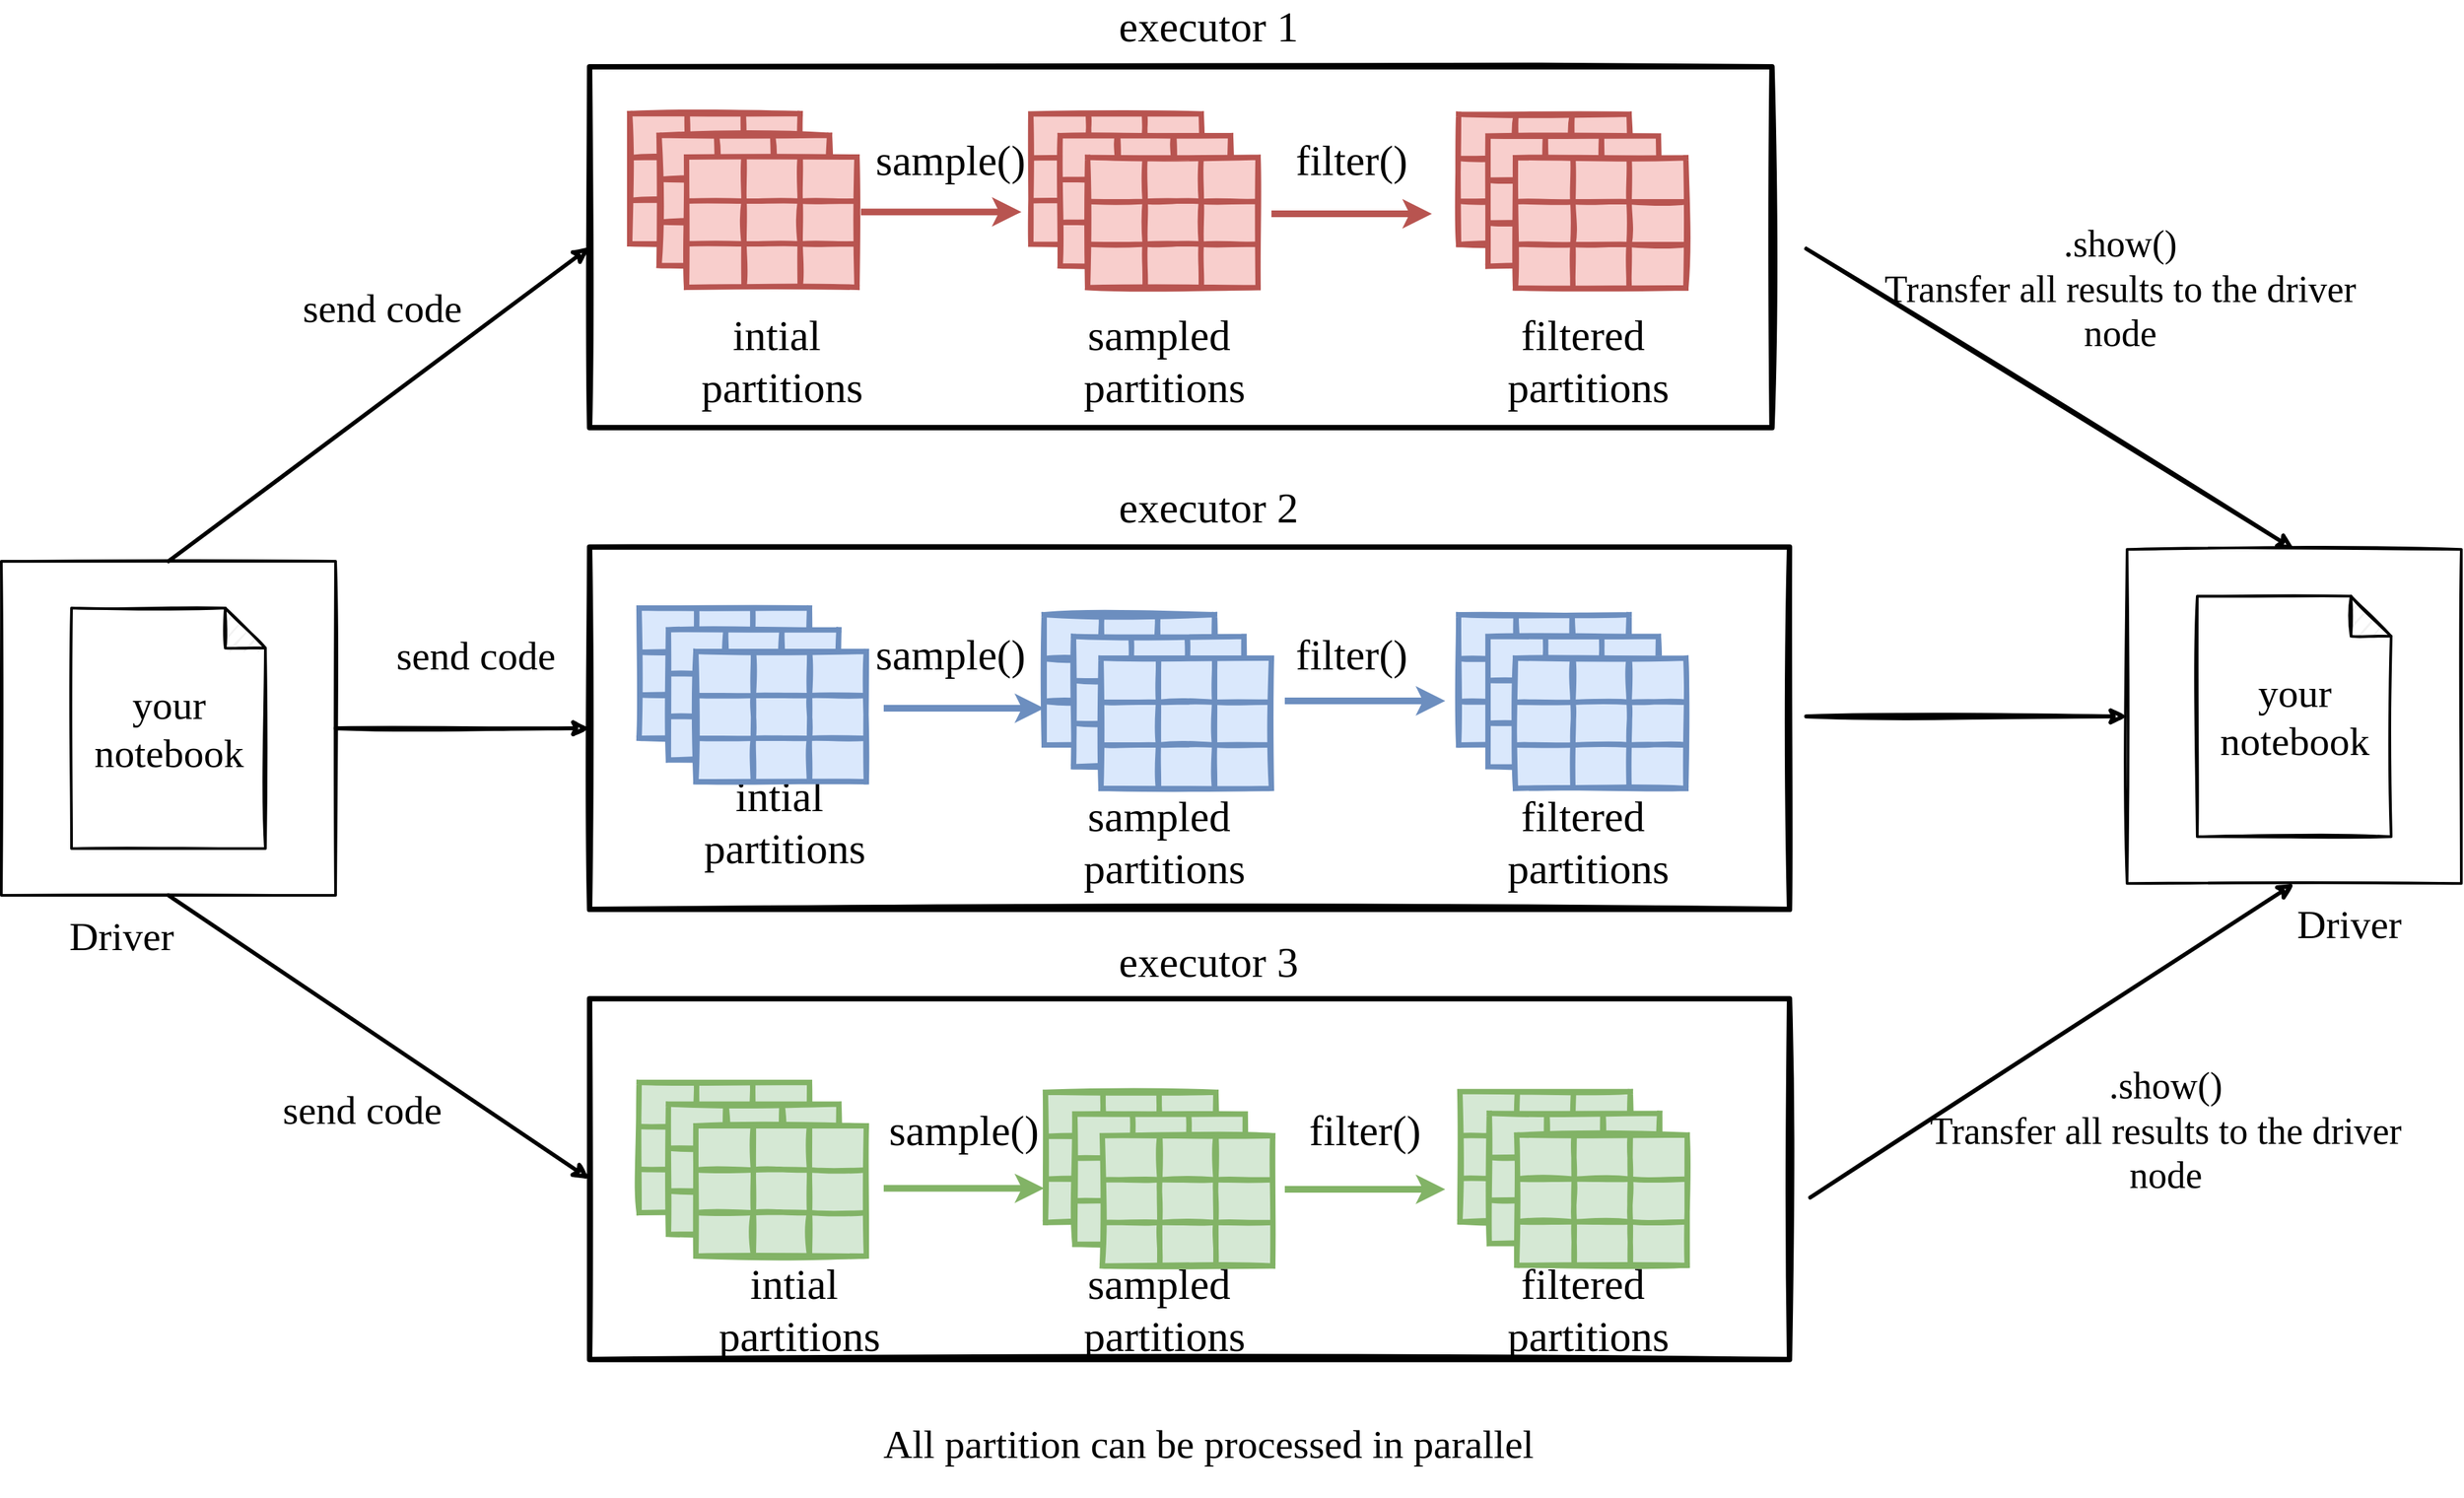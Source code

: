 <mxfile version="13.6.2" type="device"><diagram id="C5RBs43oDa-KdzZeNtuy" name="Page-1"><mxGraphModel dx="3671" dy="1644" grid="1" gridSize="10" guides="1" tooltips="1" connect="1" arrows="1" fold="1" page="1" pageScale="1" pageWidth="827" pageHeight="1169" math="0" shadow="0" extFonts="Architects Daughter^https://fonts.googleapis.com/css?family=Architects+Daughter"><root><mxCell id="WIyWlLk6GJQsqaUBKTNV-0"/><mxCell id="WIyWlLk6GJQsqaUBKTNV-1" parent="WIyWlLk6GJQsqaUBKTNV-0"/><mxCell id="tO0Vz2YhZeLC_k8BTZ1d-676" value="" style="rounded=0;whiteSpace=wrap;html=1;sketch=1;strokeWidth=4;fillColor=none;gradientColor=none;" parent="WIyWlLk6GJQsqaUBKTNV-1" vertex="1"><mxGeometry x="380" y="60" width="884.38" height="270" as="geometry"/></mxCell><mxCell id="tO0Vz2YhZeLC_k8BTZ1d-678" value="" style="rounded=0;whiteSpace=wrap;html=1;sketch=1;strokeWidth=4;fillColor=none;gradientColor=none;" parent="WIyWlLk6GJQsqaUBKTNV-1" vertex="1"><mxGeometry x="380" y="419.43" width="897.5" height="271.13" as="geometry"/></mxCell><mxCell id="tO0Vz2YhZeLC_k8BTZ1d-679" value="" style="rounded=0;whiteSpace=wrap;html=1;sketch=1;strokeWidth=4;fillColor=none;gradientColor=none;" parent="WIyWlLk6GJQsqaUBKTNV-1" vertex="1"><mxGeometry x="380" y="757.38" width="897.5" height="270" as="geometry"/></mxCell><mxCell id="tO0Vz2YhZeLC_k8BTZ1d-0" value="" style="rounded=0;whiteSpace=wrap;html=1;sketch=1;strokeWidth=2;" parent="WIyWlLk6GJQsqaUBKTNV-1" vertex="1"><mxGeometry x="-60" y="430" width="250" height="250" as="geometry"/></mxCell><mxCell id="tO0Vz2YhZeLC_k8BTZ1d-11" value="&lt;font style=&quot;font-size: 32px&quot; face=&quot;Architects Daughter&quot;&gt;executor 1&lt;/font&gt;" style="text;html=1;strokeColor=none;fillColor=none;align=center;verticalAlign=middle;whiteSpace=wrap;rounded=0;sketch=1;" parent="WIyWlLk6GJQsqaUBKTNV-1" vertex="1"><mxGeometry x="682.5" y="10" width="320" height="40" as="geometry"/></mxCell><mxCell id="tO0Vz2YhZeLC_k8BTZ1d-12" value="&lt;font face=&quot;Architects Daughter&quot;&gt;&lt;span style=&quot;font-size: 32px&quot;&gt;intial&lt;br&gt;&amp;nbsp;partitions&lt;/span&gt;&lt;/font&gt;" style="text;html=1;strokeColor=none;fillColor=none;align=center;verticalAlign=middle;whiteSpace=wrap;rounded=0;sketch=1;" parent="WIyWlLk6GJQsqaUBKTNV-1" vertex="1"><mxGeometry x="417" y="260" width="206" height="40" as="geometry"/></mxCell><mxCell id="tO0Vz2YhZeLC_k8BTZ1d-17" value="" style="endArrow=classic;html=1;strokeWidth=3;exitX=0.5;exitY=0;exitDx=0;exitDy=0;entryX=0;entryY=0.5;entryDx=0;entryDy=0;sketch=1;" parent="WIyWlLk6GJQsqaUBKTNV-1" source="tO0Vz2YhZeLC_k8BTZ1d-0" target="tO0Vz2YhZeLC_k8BTZ1d-676" edge="1"><mxGeometry width="50" height="50" relative="1" as="geometry"><mxPoint x="440" y="230" as="sourcePoint"/><mxPoint x="408.568" y="175.25" as="targetPoint"/></mxGeometry></mxCell><mxCell id="tO0Vz2YhZeLC_k8BTZ1d-18" value="&lt;font face=&quot;Architects Daughter&quot; style=&quot;font-size: 30px&quot;&gt;Driver&lt;/font&gt;" style="text;html=1;strokeColor=none;fillColor=none;align=center;verticalAlign=middle;whiteSpace=wrap;rounded=0;sketch=1;" parent="WIyWlLk6GJQsqaUBKTNV-1" vertex="1"><mxGeometry x="-40" y="690" width="140" height="40" as="geometry"/></mxCell><mxCell id="tO0Vz2YhZeLC_k8BTZ1d-19" value="&lt;font face=&quot;Architects Daughter&quot; style=&quot;font-size: 30px&quot;&gt;send code&lt;/font&gt;" style="text;html=1;strokeColor=none;fillColor=none;align=center;verticalAlign=middle;whiteSpace=wrap;rounded=0;sketch=1;" parent="WIyWlLk6GJQsqaUBKTNV-1" vertex="1"><mxGeometry x="140" y="220" width="170" height="40" as="geometry"/></mxCell><mxCell id="tO0Vz2YhZeLC_k8BTZ1d-24" value="&lt;font style=&quot;font-size: 32px&quot; face=&quot;Architects Daughter&quot;&gt;executor 2&lt;/font&gt;" style="text;html=1;strokeColor=none;fillColor=none;align=center;verticalAlign=middle;whiteSpace=wrap;rounded=0;sketch=1;" parent="WIyWlLk6GJQsqaUBKTNV-1" vertex="1"><mxGeometry x="682.5" y="370" width="320" height="40" as="geometry"/></mxCell><mxCell id="tO0Vz2YhZeLC_k8BTZ1d-44" value="&lt;font style=&quot;font-size: 32px&quot; face=&quot;Architects Daughter&quot;&gt;executor 3&lt;/font&gt;" style="text;html=1;strokeColor=none;fillColor=none;align=center;verticalAlign=middle;whiteSpace=wrap;rounded=0;sketch=1;" parent="WIyWlLk6GJQsqaUBKTNV-1" vertex="1"><mxGeometry x="682.5" y="710" width="320" height="40" as="geometry"/></mxCell><mxCell id="tO0Vz2YhZeLC_k8BTZ1d-77" value="&lt;font face=&quot;Architects Daughter&quot;&gt;&lt;span style=&quot;font-size: 32px&quot;&gt;intial&lt;br&gt;&amp;nbsp;partitions&lt;/span&gt;&lt;/font&gt;" style="text;html=1;strokeColor=none;fillColor=none;align=center;verticalAlign=middle;whiteSpace=wrap;rounded=0;sketch=1;" parent="WIyWlLk6GJQsqaUBKTNV-1" vertex="1"><mxGeometry x="430" y="970" width="206" height="40" as="geometry"/></mxCell><mxCell id="tO0Vz2YhZeLC_k8BTZ1d-97" value="" style="endArrow=classic;html=1;strokeWidth=3;sketch=1;entryX=0;entryY=0.5;entryDx=0;entryDy=0;exitX=0.5;exitY=1;exitDx=0;exitDy=0;" parent="WIyWlLk6GJQsqaUBKTNV-1" source="tO0Vz2YhZeLC_k8BTZ1d-0" target="tO0Vz2YhZeLC_k8BTZ1d-679" edge="1"><mxGeometry width="50" height="50" relative="1" as="geometry"><mxPoint x="580" y="680" as="sourcePoint"/><mxPoint x="417" y="905" as="targetPoint"/></mxGeometry></mxCell><mxCell id="tO0Vz2YhZeLC_k8BTZ1d-98" value="" style="endArrow=classic;html=1;strokeWidth=3;sketch=1;entryX=0;entryY=0.5;entryDx=0;entryDy=0;" parent="WIyWlLk6GJQsqaUBKTNV-1" source="tO0Vz2YhZeLC_k8BTZ1d-0" target="tO0Vz2YhZeLC_k8BTZ1d-678" edge="1"><mxGeometry width="50" height="50" relative="1" as="geometry"><mxPoint x="580" y="680" as="sourcePoint"/><mxPoint x="414" y="550.265" as="targetPoint"/></mxGeometry></mxCell><mxCell id="tO0Vz2YhZeLC_k8BTZ1d-99" value="" style="rounded=0;whiteSpace=wrap;html=1;sketch=1;strokeWidth=2;" parent="WIyWlLk6GJQsqaUBKTNV-1" vertex="1"><mxGeometry x="1530" y="421.13" width="250" height="250" as="geometry"/></mxCell><mxCell id="tO0Vz2YhZeLC_k8BTZ1d-100" value="&lt;font style=&quot;font-size: 30px&quot; face=&quot;Architects Daughter&quot;&gt;your notebook&lt;/font&gt;" style="shape=note;whiteSpace=wrap;html=1;backgroundOutline=1;darkOpacity=0.05;sketch=1;strokeWidth=2;" parent="WIyWlLk6GJQsqaUBKTNV-1" vertex="1"><mxGeometry x="1582.5" y="456.13" width="145" height="180" as="geometry"/></mxCell><mxCell id="tO0Vz2YhZeLC_k8BTZ1d-101" value="&lt;font face=&quot;Architects Daughter&quot; style=&quot;font-size: 30px&quot;&gt;send code&lt;/font&gt;" style="text;html=1;strokeColor=none;fillColor=none;align=center;verticalAlign=middle;whiteSpace=wrap;rounded=0;sketch=1;" parent="WIyWlLk6GJQsqaUBKTNV-1" vertex="1"><mxGeometry x="220" y="480" width="150" height="40" as="geometry"/></mxCell><mxCell id="tO0Vz2YhZeLC_k8BTZ1d-102" value="&lt;font face=&quot;Architects Daughter&quot; style=&quot;font-size: 30px&quot;&gt;send code&lt;/font&gt;" style="text;html=1;strokeColor=none;fillColor=none;align=center;verticalAlign=middle;whiteSpace=wrap;rounded=0;sketch=1;" parent="WIyWlLk6GJQsqaUBKTNV-1" vertex="1"><mxGeometry x="130" y="820" width="160" height="40" as="geometry"/></mxCell><mxCell id="tO0Vz2YhZeLC_k8BTZ1d-103" value="" style="endArrow=classic;html=1;strokeWidth=3;sketch=1;exitX=1;exitY=0.5;exitDx=0;exitDy=0;entryX=0.5;entryY=0;entryDx=0;entryDy=0;" parent="WIyWlLk6GJQsqaUBKTNV-1" target="tO0Vz2YhZeLC_k8BTZ1d-99" edge="1"><mxGeometry width="50" height="50" relative="1" as="geometry"><mxPoint x="1290" y="196.13" as="sourcePoint"/><mxPoint x="990" y="631.13" as="targetPoint"/></mxGeometry></mxCell><mxCell id="tO0Vz2YhZeLC_k8BTZ1d-104" value="" style="endArrow=classic;html=1;strokeWidth=3;sketch=1;exitX=1;exitY=0.5;exitDx=0;exitDy=0;entryX=0.5;entryY=1;entryDx=0;entryDy=0;" parent="WIyWlLk6GJQsqaUBKTNV-1" target="tO0Vz2YhZeLC_k8BTZ1d-99" edge="1"><mxGeometry width="50" height="50" relative="1" as="geometry"><mxPoint x="1293" y="906.13" as="sourcePoint"/><mxPoint x="990" y="631.13" as="targetPoint"/></mxGeometry></mxCell><mxCell id="tO0Vz2YhZeLC_k8BTZ1d-105" value="" style="endArrow=classic;html=1;strokeWidth=3;sketch=1;exitX=1;exitY=0.5;exitDx=0;exitDy=0;entryX=0;entryY=0.5;entryDx=0;entryDy=0;" parent="WIyWlLk6GJQsqaUBKTNV-1" target="tO0Vz2YhZeLC_k8BTZ1d-99" edge="1"><mxGeometry width="50" height="50" relative="1" as="geometry"><mxPoint x="1290" y="546.13" as="sourcePoint"/><mxPoint x="990" y="631.13" as="targetPoint"/></mxGeometry></mxCell><mxCell id="tO0Vz2YhZeLC_k8BTZ1d-106" value="&lt;font face=&quot;Architects Daughter&quot; style=&quot;font-size: 30px&quot;&gt;Driver&amp;nbsp;&lt;/font&gt;" style="text;html=1;strokeColor=none;fillColor=none;align=center;verticalAlign=middle;whiteSpace=wrap;rounded=0;sketch=1;" parent="WIyWlLk6GJQsqaUBKTNV-1" vertex="1"><mxGeometry x="1630" y="681.13" width="140" height="40" as="geometry"/></mxCell><mxCell id="tO0Vz2YhZeLC_k8BTZ1d-107" value="&lt;font face=&quot;Architects Daughter&quot; style=&quot;font-size: 28px&quot;&gt;&lt;span&gt;.show()&lt;br&gt;Transfer all results to the driver node&lt;br&gt;&lt;/span&gt;&lt;/font&gt;" style="text;html=1;strokeColor=none;fillColor=none;align=center;verticalAlign=middle;whiteSpace=wrap;rounded=0;sketch=1;" parent="WIyWlLk6GJQsqaUBKTNV-1" vertex="1"><mxGeometry x="1330" y="161.13" width="390" height="130" as="geometry"/></mxCell><mxCell id="tO0Vz2YhZeLC_k8BTZ1d-108" value="&lt;font face=&quot;Architects Daughter&quot; style=&quot;font-size: 28px&quot;&gt;&lt;span&gt;.show()&lt;br&gt;Transfer all results to the driver node&lt;br&gt;&lt;/span&gt;&lt;/font&gt;" style="text;html=1;strokeColor=none;fillColor=none;align=center;verticalAlign=middle;whiteSpace=wrap;rounded=0;sketch=1;" parent="WIyWlLk6GJQsqaUBKTNV-1" vertex="1"><mxGeometry x="1364" y="791.13" width="390" height="130" as="geometry"/></mxCell><mxCell id="tO0Vz2YhZeLC_k8BTZ1d-109" value="&lt;font style=&quot;font-size: 30px&quot; face=&quot;Architects Daughter&quot;&gt;your notebook&lt;/font&gt;" style="shape=note;whiteSpace=wrap;html=1;backgroundOutline=1;darkOpacity=0.05;sketch=1;strokeWidth=2;" parent="WIyWlLk6GJQsqaUBKTNV-1" vertex="1"><mxGeometry x="-7.5" y="465" width="145" height="180" as="geometry"/></mxCell><mxCell id="tO0Vz2YhZeLC_k8BTZ1d-114" value="&lt;font face=&quot;Architects Daughter&quot;&gt;&lt;span style=&quot;font-size: 32px&quot;&gt;intial&lt;br&gt;&amp;nbsp;partitions&lt;/span&gt;&lt;/font&gt;" style="text;html=1;strokeColor=none;fillColor=none;align=center;verticalAlign=middle;whiteSpace=wrap;rounded=0;sketch=1;" parent="WIyWlLk6GJQsqaUBKTNV-1" vertex="1"><mxGeometry x="419" y="605" width="206" height="40" as="geometry"/></mxCell><mxCell id="tO0Vz2YhZeLC_k8BTZ1d-117" value="" style="endArrow=classic;html=1;strokeWidth=5;fillColor=#dae8fc;strokeColor=#6c8ebf;" parent="WIyWlLk6GJQsqaUBKTNV-1" edge="1"><mxGeometry width="50" height="50" relative="1" as="geometry"><mxPoint x="600" y="540" as="sourcePoint"/><mxPoint x="720" y="540" as="targetPoint"/></mxGeometry></mxCell><mxCell id="tO0Vz2YhZeLC_k8BTZ1d-131" value="" style="endArrow=classic;html=1;strokeWidth=5;fillColor=#d5e8d4;strokeColor=#82b366;" parent="WIyWlLk6GJQsqaUBKTNV-1" edge="1"><mxGeometry width="50" height="50" relative="1" as="geometry"><mxPoint x="600" y="899.29" as="sourcePoint"/><mxPoint x="720" y="899.29" as="targetPoint"/></mxGeometry></mxCell><mxCell id="tO0Vz2YhZeLC_k8BTZ1d-132" value="" style="endArrow=classic;html=1;strokeWidth=5;fillColor=#f8cecc;strokeColor=#b85450;" parent="WIyWlLk6GJQsqaUBKTNV-1" edge="1"><mxGeometry width="50" height="50" relative="1" as="geometry"><mxPoint x="583" y="168.57" as="sourcePoint"/><mxPoint x="703" y="168.57" as="targetPoint"/></mxGeometry></mxCell><mxCell id="tO0Vz2YhZeLC_k8BTZ1d-240" value="" style="group" parent="WIyWlLk6GJQsqaUBKTNV-1" vertex="1" connectable="0"><mxGeometry x="417" y="465" width="170" height="130" as="geometry"/></mxCell><mxCell id="tO0Vz2YhZeLC_k8BTZ1d-175" value="" style="shape=table;html=1;whiteSpace=wrap;startSize=0;container=1;collapsible=0;childLayout=tableLayout;sketch=1;strokeWidth=4;fillColor=#dae8fc;strokeColor=#6c8ebf;fillStyle=solid;" parent="tO0Vz2YhZeLC_k8BTZ1d-240" vertex="1"><mxGeometry width="127.5" height="97.5" as="geometry"/></mxCell><mxCell id="tO0Vz2YhZeLC_k8BTZ1d-176" value="" style="shape=partialRectangle;html=1;whiteSpace=wrap;collapsible=0;dropTarget=0;pointerEvents=0;fillColor=none;top=0;left=0;bottom=0;right=0;points=[[0,0.5],[1,0.5]];portConstraint=eastwest;" parent="tO0Vz2YhZeLC_k8BTZ1d-175" vertex="1"><mxGeometry width="127.5" height="33" as="geometry"/></mxCell><mxCell id="tO0Vz2YhZeLC_k8BTZ1d-177" value="" style="shape=partialRectangle;html=1;whiteSpace=wrap;connectable=0;fillColor=none;top=0;left=0;bottom=0;right=0;overflow=hidden;" parent="tO0Vz2YhZeLC_k8BTZ1d-176" vertex="1"><mxGeometry width="43" height="33" as="geometry"/></mxCell><mxCell id="tO0Vz2YhZeLC_k8BTZ1d-178" value="" style="shape=partialRectangle;html=1;whiteSpace=wrap;connectable=0;fillColor=none;top=0;left=0;bottom=0;right=0;overflow=hidden;" parent="tO0Vz2YhZeLC_k8BTZ1d-176" vertex="1"><mxGeometry x="43" width="42" height="33" as="geometry"/></mxCell><mxCell id="tO0Vz2YhZeLC_k8BTZ1d-179" value="" style="shape=partialRectangle;html=1;whiteSpace=wrap;connectable=0;fillColor=none;top=0;left=0;bottom=0;right=0;overflow=hidden;" parent="tO0Vz2YhZeLC_k8BTZ1d-176" vertex="1"><mxGeometry x="85" width="43" height="33" as="geometry"/></mxCell><mxCell id="tO0Vz2YhZeLC_k8BTZ1d-180" value="" style="shape=partialRectangle;html=1;whiteSpace=wrap;collapsible=0;dropTarget=0;pointerEvents=0;fillColor=none;top=0;left=0;bottom=0;right=0;points=[[0,0.5],[1,0.5]];portConstraint=eastwest;" parent="tO0Vz2YhZeLC_k8BTZ1d-175" vertex="1"><mxGeometry y="33" width="127.5" height="32" as="geometry"/></mxCell><mxCell id="tO0Vz2YhZeLC_k8BTZ1d-181" value="" style="shape=partialRectangle;html=1;whiteSpace=wrap;connectable=0;fillColor=none;top=0;left=0;bottom=0;right=0;overflow=hidden;" parent="tO0Vz2YhZeLC_k8BTZ1d-180" vertex="1"><mxGeometry width="43" height="32" as="geometry"/></mxCell><mxCell id="tO0Vz2YhZeLC_k8BTZ1d-182" value="" style="shape=partialRectangle;html=1;whiteSpace=wrap;connectable=0;fillColor=none;top=0;left=0;bottom=0;right=0;overflow=hidden;" parent="tO0Vz2YhZeLC_k8BTZ1d-180" vertex="1"><mxGeometry x="43" width="42" height="32" as="geometry"/></mxCell><mxCell id="tO0Vz2YhZeLC_k8BTZ1d-183" value="" style="shape=partialRectangle;html=1;whiteSpace=wrap;connectable=0;fillColor=none;top=0;left=0;bottom=0;right=0;overflow=hidden;" parent="tO0Vz2YhZeLC_k8BTZ1d-180" vertex="1"><mxGeometry x="85" width="43" height="32" as="geometry"/></mxCell><mxCell id="tO0Vz2YhZeLC_k8BTZ1d-184" value="" style="shape=partialRectangle;html=1;whiteSpace=wrap;collapsible=0;dropTarget=0;pointerEvents=0;fillColor=none;top=0;left=0;bottom=0;right=0;points=[[0,0.5],[1,0.5]];portConstraint=eastwest;" parent="tO0Vz2YhZeLC_k8BTZ1d-175" vertex="1"><mxGeometry y="65" width="127.5" height="33" as="geometry"/></mxCell><mxCell id="tO0Vz2YhZeLC_k8BTZ1d-185" value="" style="shape=partialRectangle;html=1;whiteSpace=wrap;connectable=0;fillColor=none;top=0;left=0;bottom=0;right=0;overflow=hidden;" parent="tO0Vz2YhZeLC_k8BTZ1d-184" vertex="1"><mxGeometry width="43" height="33" as="geometry"/></mxCell><mxCell id="tO0Vz2YhZeLC_k8BTZ1d-186" value="" style="shape=partialRectangle;html=1;whiteSpace=wrap;connectable=0;fillColor=none;top=0;left=0;bottom=0;right=0;overflow=hidden;" parent="tO0Vz2YhZeLC_k8BTZ1d-184" vertex="1"><mxGeometry x="43" width="42" height="33" as="geometry"/></mxCell><mxCell id="tO0Vz2YhZeLC_k8BTZ1d-187" value="" style="shape=partialRectangle;html=1;whiteSpace=wrap;connectable=0;fillColor=none;top=0;left=0;bottom=0;right=0;overflow=hidden;" parent="tO0Vz2YhZeLC_k8BTZ1d-184" vertex="1"><mxGeometry x="85" width="43" height="33" as="geometry"/></mxCell><mxCell id="tO0Vz2YhZeLC_k8BTZ1d-201" value="" style="shape=table;html=1;whiteSpace=wrap;startSize=0;container=1;collapsible=0;childLayout=tableLayout;sketch=1;strokeWidth=4;fillColor=#dae8fc;strokeColor=#6c8ebf;fillStyle=solid;" parent="tO0Vz2YhZeLC_k8BTZ1d-240" vertex="1"><mxGeometry x="21.958" y="16.25" width="127.5" height="97.5" as="geometry"/></mxCell><mxCell id="tO0Vz2YhZeLC_k8BTZ1d-202" value="" style="shape=partialRectangle;html=1;whiteSpace=wrap;collapsible=0;dropTarget=0;pointerEvents=0;fillColor=none;top=0;left=0;bottom=0;right=0;points=[[0,0.5],[1,0.5]];portConstraint=eastwest;" parent="tO0Vz2YhZeLC_k8BTZ1d-201" vertex="1"><mxGeometry width="127.5" height="33" as="geometry"/></mxCell><mxCell id="tO0Vz2YhZeLC_k8BTZ1d-203" value="" style="shape=partialRectangle;html=1;whiteSpace=wrap;connectable=0;fillColor=none;top=0;left=0;bottom=0;right=0;overflow=hidden;" parent="tO0Vz2YhZeLC_k8BTZ1d-202" vertex="1"><mxGeometry width="43" height="33" as="geometry"/></mxCell><mxCell id="tO0Vz2YhZeLC_k8BTZ1d-204" value="" style="shape=partialRectangle;html=1;whiteSpace=wrap;connectable=0;fillColor=none;top=0;left=0;bottom=0;right=0;overflow=hidden;" parent="tO0Vz2YhZeLC_k8BTZ1d-202" vertex="1"><mxGeometry x="43" width="42" height="33" as="geometry"/></mxCell><mxCell id="tO0Vz2YhZeLC_k8BTZ1d-205" value="" style="shape=partialRectangle;html=1;whiteSpace=wrap;connectable=0;fillColor=none;top=0;left=0;bottom=0;right=0;overflow=hidden;" parent="tO0Vz2YhZeLC_k8BTZ1d-202" vertex="1"><mxGeometry x="85" width="43" height="33" as="geometry"/></mxCell><mxCell id="tO0Vz2YhZeLC_k8BTZ1d-206" value="" style="shape=partialRectangle;html=1;whiteSpace=wrap;collapsible=0;dropTarget=0;pointerEvents=0;fillColor=none;top=0;left=0;bottom=0;right=0;points=[[0,0.5],[1,0.5]];portConstraint=eastwest;" parent="tO0Vz2YhZeLC_k8BTZ1d-201" vertex="1"><mxGeometry y="33" width="127.5" height="32" as="geometry"/></mxCell><mxCell id="tO0Vz2YhZeLC_k8BTZ1d-207" value="" style="shape=partialRectangle;html=1;whiteSpace=wrap;connectable=0;fillColor=none;top=0;left=0;bottom=0;right=0;overflow=hidden;" parent="tO0Vz2YhZeLC_k8BTZ1d-206" vertex="1"><mxGeometry width="43" height="32" as="geometry"/></mxCell><mxCell id="tO0Vz2YhZeLC_k8BTZ1d-208" value="" style="shape=partialRectangle;html=1;whiteSpace=wrap;connectable=0;fillColor=none;top=0;left=0;bottom=0;right=0;overflow=hidden;" parent="tO0Vz2YhZeLC_k8BTZ1d-206" vertex="1"><mxGeometry x="43" width="42" height="32" as="geometry"/></mxCell><mxCell id="tO0Vz2YhZeLC_k8BTZ1d-209" value="" style="shape=partialRectangle;html=1;whiteSpace=wrap;connectable=0;fillColor=none;top=0;left=0;bottom=0;right=0;overflow=hidden;" parent="tO0Vz2YhZeLC_k8BTZ1d-206" vertex="1"><mxGeometry x="85" width="43" height="32" as="geometry"/></mxCell><mxCell id="tO0Vz2YhZeLC_k8BTZ1d-210" value="" style="shape=partialRectangle;html=1;whiteSpace=wrap;collapsible=0;dropTarget=0;pointerEvents=0;fillColor=none;top=0;left=0;bottom=0;right=0;points=[[0,0.5],[1,0.5]];portConstraint=eastwest;" parent="tO0Vz2YhZeLC_k8BTZ1d-201" vertex="1"><mxGeometry y="65" width="127.5" height="33" as="geometry"/></mxCell><mxCell id="tO0Vz2YhZeLC_k8BTZ1d-211" value="" style="shape=partialRectangle;html=1;whiteSpace=wrap;connectable=0;fillColor=none;top=0;left=0;bottom=0;right=0;overflow=hidden;" parent="tO0Vz2YhZeLC_k8BTZ1d-210" vertex="1"><mxGeometry width="43" height="33" as="geometry"/></mxCell><mxCell id="tO0Vz2YhZeLC_k8BTZ1d-212" value="" style="shape=partialRectangle;html=1;whiteSpace=wrap;connectable=0;fillColor=none;top=0;left=0;bottom=0;right=0;overflow=hidden;" parent="tO0Vz2YhZeLC_k8BTZ1d-210" vertex="1"><mxGeometry x="43" width="42" height="33" as="geometry"/></mxCell><mxCell id="tO0Vz2YhZeLC_k8BTZ1d-213" value="" style="shape=partialRectangle;html=1;whiteSpace=wrap;connectable=0;fillColor=none;top=0;left=0;bottom=0;right=0;overflow=hidden;" parent="tO0Vz2YhZeLC_k8BTZ1d-210" vertex="1"><mxGeometry x="85" width="43" height="33" as="geometry"/></mxCell><mxCell id="tO0Vz2YhZeLC_k8BTZ1d-227" value="" style="shape=table;html=1;whiteSpace=wrap;startSize=0;container=1;collapsible=0;childLayout=tableLayout;sketch=1;strokeWidth=4;fillColor=#dae8fc;strokeColor=#6c8ebf;fillStyle=solid;" parent="tO0Vz2YhZeLC_k8BTZ1d-240" vertex="1"><mxGeometry x="42.5" y="32.5" width="127.5" height="97.5" as="geometry"/></mxCell><mxCell id="tO0Vz2YhZeLC_k8BTZ1d-228" value="" style="shape=partialRectangle;html=1;whiteSpace=wrap;collapsible=0;dropTarget=0;pointerEvents=0;fillColor=none;top=0;left=0;bottom=0;right=0;points=[[0,0.5],[1,0.5]];portConstraint=eastwest;" parent="tO0Vz2YhZeLC_k8BTZ1d-227" vertex="1"><mxGeometry width="127.5" height="33" as="geometry"/></mxCell><mxCell id="tO0Vz2YhZeLC_k8BTZ1d-229" value="" style="shape=partialRectangle;html=1;whiteSpace=wrap;connectable=0;fillColor=none;top=0;left=0;bottom=0;right=0;overflow=hidden;" parent="tO0Vz2YhZeLC_k8BTZ1d-228" vertex="1"><mxGeometry width="43" height="33" as="geometry"/></mxCell><mxCell id="tO0Vz2YhZeLC_k8BTZ1d-230" value="" style="shape=partialRectangle;html=1;whiteSpace=wrap;connectable=0;fillColor=none;top=0;left=0;bottom=0;right=0;overflow=hidden;" parent="tO0Vz2YhZeLC_k8BTZ1d-228" vertex="1"><mxGeometry x="43" width="42" height="33" as="geometry"/></mxCell><mxCell id="tO0Vz2YhZeLC_k8BTZ1d-231" value="" style="shape=partialRectangle;html=1;whiteSpace=wrap;connectable=0;fillColor=none;top=0;left=0;bottom=0;right=0;overflow=hidden;" parent="tO0Vz2YhZeLC_k8BTZ1d-228" vertex="1"><mxGeometry x="85" width="43" height="33" as="geometry"/></mxCell><mxCell id="tO0Vz2YhZeLC_k8BTZ1d-232" value="" style="shape=partialRectangle;html=1;whiteSpace=wrap;collapsible=0;dropTarget=0;pointerEvents=0;fillColor=none;top=0;left=0;bottom=0;right=0;points=[[0,0.5],[1,0.5]];portConstraint=eastwest;" parent="tO0Vz2YhZeLC_k8BTZ1d-227" vertex="1"><mxGeometry y="33" width="127.5" height="32" as="geometry"/></mxCell><mxCell id="tO0Vz2YhZeLC_k8BTZ1d-233" value="" style="shape=partialRectangle;html=1;whiteSpace=wrap;connectable=0;fillColor=none;top=0;left=0;bottom=0;right=0;overflow=hidden;" parent="tO0Vz2YhZeLC_k8BTZ1d-232" vertex="1"><mxGeometry width="43" height="32" as="geometry"/></mxCell><mxCell id="tO0Vz2YhZeLC_k8BTZ1d-234" value="" style="shape=partialRectangle;html=1;whiteSpace=wrap;connectable=0;fillColor=none;top=0;left=0;bottom=0;right=0;overflow=hidden;" parent="tO0Vz2YhZeLC_k8BTZ1d-232" vertex="1"><mxGeometry x="43" width="42" height="32" as="geometry"/></mxCell><mxCell id="tO0Vz2YhZeLC_k8BTZ1d-235" value="" style="shape=partialRectangle;html=1;whiteSpace=wrap;connectable=0;fillColor=none;top=0;left=0;bottom=0;right=0;overflow=hidden;" parent="tO0Vz2YhZeLC_k8BTZ1d-232" vertex="1"><mxGeometry x="85" width="43" height="32" as="geometry"/></mxCell><mxCell id="tO0Vz2YhZeLC_k8BTZ1d-236" value="" style="shape=partialRectangle;html=1;whiteSpace=wrap;collapsible=0;dropTarget=0;pointerEvents=0;fillColor=none;top=0;left=0;bottom=0;right=0;points=[[0,0.5],[1,0.5]];portConstraint=eastwest;" parent="tO0Vz2YhZeLC_k8BTZ1d-227" vertex="1"><mxGeometry y="65" width="127.5" height="33" as="geometry"/></mxCell><mxCell id="tO0Vz2YhZeLC_k8BTZ1d-237" value="" style="shape=partialRectangle;html=1;whiteSpace=wrap;connectable=0;fillColor=none;top=0;left=0;bottom=0;right=0;overflow=hidden;" parent="tO0Vz2YhZeLC_k8BTZ1d-236" vertex="1"><mxGeometry width="43" height="33" as="geometry"/></mxCell><mxCell id="tO0Vz2YhZeLC_k8BTZ1d-238" value="" style="shape=partialRectangle;html=1;whiteSpace=wrap;connectable=0;fillColor=none;top=0;left=0;bottom=0;right=0;overflow=hidden;" parent="tO0Vz2YhZeLC_k8BTZ1d-236" vertex="1"><mxGeometry x="43" width="42" height="33" as="geometry"/></mxCell><mxCell id="tO0Vz2YhZeLC_k8BTZ1d-239" value="" style="shape=partialRectangle;html=1;whiteSpace=wrap;connectable=0;fillColor=none;top=0;left=0;bottom=0;right=0;overflow=hidden;" parent="tO0Vz2YhZeLC_k8BTZ1d-236" vertex="1"><mxGeometry x="85" width="43" height="33" as="geometry"/></mxCell><mxCell id="tO0Vz2YhZeLC_k8BTZ1d-282" value="" style="group" parent="WIyWlLk6GJQsqaUBKTNV-1" vertex="1" connectable="0"><mxGeometry x="417" y="820" width="170" height="130" as="geometry"/></mxCell><mxCell id="tO0Vz2YhZeLC_k8BTZ1d-281" value="" style="group" parent="tO0Vz2YhZeLC_k8BTZ1d-282" vertex="1" connectable="0"><mxGeometry width="170" height="130" as="geometry"/></mxCell><mxCell id="tO0Vz2YhZeLC_k8BTZ1d-241" value="" style="group" parent="tO0Vz2YhZeLC_k8BTZ1d-281" vertex="1" connectable="0"><mxGeometry width="170" height="130" as="geometry"/></mxCell><mxCell id="tO0Vz2YhZeLC_k8BTZ1d-242" value="" style="shape=table;html=1;whiteSpace=wrap;startSize=0;container=1;collapsible=0;childLayout=tableLayout;sketch=1;strokeWidth=4;fillColor=#d5e8d4;strokeColor=#82b366;fillStyle=solid;" parent="tO0Vz2YhZeLC_k8BTZ1d-241" vertex="1"><mxGeometry width="127.5" height="97.5" as="geometry"/></mxCell><mxCell id="tO0Vz2YhZeLC_k8BTZ1d-243" value="" style="shape=partialRectangle;html=1;whiteSpace=wrap;collapsible=0;dropTarget=0;pointerEvents=0;fillColor=none;top=0;left=0;bottom=0;right=0;points=[[0,0.5],[1,0.5]];portConstraint=eastwest;" parent="tO0Vz2YhZeLC_k8BTZ1d-242" vertex="1"><mxGeometry width="127.5" height="33" as="geometry"/></mxCell><mxCell id="tO0Vz2YhZeLC_k8BTZ1d-244" value="" style="shape=partialRectangle;html=1;whiteSpace=wrap;connectable=0;fillColor=none;top=0;left=0;bottom=0;right=0;overflow=hidden;" parent="tO0Vz2YhZeLC_k8BTZ1d-243" vertex="1"><mxGeometry width="43" height="33" as="geometry"/></mxCell><mxCell id="tO0Vz2YhZeLC_k8BTZ1d-245" value="" style="shape=partialRectangle;html=1;whiteSpace=wrap;connectable=0;fillColor=none;top=0;left=0;bottom=0;right=0;overflow=hidden;" parent="tO0Vz2YhZeLC_k8BTZ1d-243" vertex="1"><mxGeometry x="43" width="42" height="33" as="geometry"/></mxCell><mxCell id="tO0Vz2YhZeLC_k8BTZ1d-246" value="" style="shape=partialRectangle;html=1;whiteSpace=wrap;connectable=0;fillColor=none;top=0;left=0;bottom=0;right=0;overflow=hidden;" parent="tO0Vz2YhZeLC_k8BTZ1d-243" vertex="1"><mxGeometry x="85" width="43" height="33" as="geometry"/></mxCell><mxCell id="tO0Vz2YhZeLC_k8BTZ1d-247" value="" style="shape=partialRectangle;html=1;whiteSpace=wrap;collapsible=0;dropTarget=0;pointerEvents=0;fillColor=none;top=0;left=0;bottom=0;right=0;points=[[0,0.5],[1,0.5]];portConstraint=eastwest;" parent="tO0Vz2YhZeLC_k8BTZ1d-242" vertex="1"><mxGeometry y="33" width="127.5" height="32" as="geometry"/></mxCell><mxCell id="tO0Vz2YhZeLC_k8BTZ1d-248" value="" style="shape=partialRectangle;html=1;whiteSpace=wrap;connectable=0;fillColor=none;top=0;left=0;bottom=0;right=0;overflow=hidden;" parent="tO0Vz2YhZeLC_k8BTZ1d-247" vertex="1"><mxGeometry width="43" height="32" as="geometry"/></mxCell><mxCell id="tO0Vz2YhZeLC_k8BTZ1d-249" value="" style="shape=partialRectangle;html=1;whiteSpace=wrap;connectable=0;fillColor=none;top=0;left=0;bottom=0;right=0;overflow=hidden;" parent="tO0Vz2YhZeLC_k8BTZ1d-247" vertex="1"><mxGeometry x="43" width="42" height="32" as="geometry"/></mxCell><mxCell id="tO0Vz2YhZeLC_k8BTZ1d-250" value="" style="shape=partialRectangle;html=1;whiteSpace=wrap;connectable=0;fillColor=none;top=0;left=0;bottom=0;right=0;overflow=hidden;" parent="tO0Vz2YhZeLC_k8BTZ1d-247" vertex="1"><mxGeometry x="85" width="43" height="32" as="geometry"/></mxCell><mxCell id="tO0Vz2YhZeLC_k8BTZ1d-251" value="" style="shape=partialRectangle;html=1;whiteSpace=wrap;collapsible=0;dropTarget=0;pointerEvents=0;fillColor=none;top=0;left=0;bottom=0;right=0;points=[[0,0.5],[1,0.5]];portConstraint=eastwest;" parent="tO0Vz2YhZeLC_k8BTZ1d-242" vertex="1"><mxGeometry y="65" width="127.5" height="32" as="geometry"/></mxCell><mxCell id="tO0Vz2YhZeLC_k8BTZ1d-252" value="" style="shape=partialRectangle;html=1;whiteSpace=wrap;connectable=0;fillColor=none;top=0;left=0;bottom=0;right=0;overflow=hidden;" parent="tO0Vz2YhZeLC_k8BTZ1d-251" vertex="1"><mxGeometry width="43" height="32" as="geometry"/></mxCell><mxCell id="tO0Vz2YhZeLC_k8BTZ1d-253" value="" style="shape=partialRectangle;html=1;whiteSpace=wrap;connectable=0;fillColor=none;top=0;left=0;bottom=0;right=0;overflow=hidden;" parent="tO0Vz2YhZeLC_k8BTZ1d-251" vertex="1"><mxGeometry x="43" width="42" height="32" as="geometry"/></mxCell><mxCell id="tO0Vz2YhZeLC_k8BTZ1d-254" value="" style="shape=partialRectangle;html=1;whiteSpace=wrap;connectable=0;fillColor=none;top=0;left=0;bottom=0;right=0;overflow=hidden;" parent="tO0Vz2YhZeLC_k8BTZ1d-251" vertex="1"><mxGeometry x="85" width="43" height="32" as="geometry"/></mxCell><mxCell id="tO0Vz2YhZeLC_k8BTZ1d-255" value="" style="shape=table;html=1;whiteSpace=wrap;startSize=0;container=1;collapsible=0;childLayout=tableLayout;sketch=1;strokeWidth=4;fillColor=#d5e8d4;strokeColor=#82b366;fillStyle=solid;" parent="tO0Vz2YhZeLC_k8BTZ1d-241" vertex="1"><mxGeometry x="21.958" y="16.25" width="127.5" height="97.5" as="geometry"/></mxCell><mxCell id="tO0Vz2YhZeLC_k8BTZ1d-256" value="" style="shape=partialRectangle;html=1;whiteSpace=wrap;collapsible=0;dropTarget=0;pointerEvents=0;fillColor=none;top=0;left=0;bottom=0;right=0;points=[[0,0.5],[1,0.5]];portConstraint=eastwest;" parent="tO0Vz2YhZeLC_k8BTZ1d-255" vertex="1"><mxGeometry width="127.5" height="33" as="geometry"/></mxCell><mxCell id="tO0Vz2YhZeLC_k8BTZ1d-257" value="" style="shape=partialRectangle;html=1;whiteSpace=wrap;connectable=0;fillColor=none;top=0;left=0;bottom=0;right=0;overflow=hidden;" parent="tO0Vz2YhZeLC_k8BTZ1d-256" vertex="1"><mxGeometry width="43" height="33" as="geometry"/></mxCell><mxCell id="tO0Vz2YhZeLC_k8BTZ1d-258" value="" style="shape=partialRectangle;html=1;whiteSpace=wrap;connectable=0;fillColor=none;top=0;left=0;bottom=0;right=0;overflow=hidden;" parent="tO0Vz2YhZeLC_k8BTZ1d-256" vertex="1"><mxGeometry x="43" width="42" height="33" as="geometry"/></mxCell><mxCell id="tO0Vz2YhZeLC_k8BTZ1d-259" value="" style="shape=partialRectangle;html=1;whiteSpace=wrap;connectable=0;fillColor=none;top=0;left=0;bottom=0;right=0;overflow=hidden;" parent="tO0Vz2YhZeLC_k8BTZ1d-256" vertex="1"><mxGeometry x="85" width="43" height="33" as="geometry"/></mxCell><mxCell id="tO0Vz2YhZeLC_k8BTZ1d-260" value="" style="shape=partialRectangle;html=1;whiteSpace=wrap;collapsible=0;dropTarget=0;pointerEvents=0;fillColor=none;top=0;left=0;bottom=0;right=0;points=[[0,0.5],[1,0.5]];portConstraint=eastwest;" parent="tO0Vz2YhZeLC_k8BTZ1d-255" vertex="1"><mxGeometry y="33" width="127.5" height="32" as="geometry"/></mxCell><mxCell id="tO0Vz2YhZeLC_k8BTZ1d-261" value="" style="shape=partialRectangle;html=1;whiteSpace=wrap;connectable=0;fillColor=none;top=0;left=0;bottom=0;right=0;overflow=hidden;" parent="tO0Vz2YhZeLC_k8BTZ1d-260" vertex="1"><mxGeometry width="43" height="32" as="geometry"/></mxCell><mxCell id="tO0Vz2YhZeLC_k8BTZ1d-262" value="" style="shape=partialRectangle;html=1;whiteSpace=wrap;connectable=0;fillColor=none;top=0;left=0;bottom=0;right=0;overflow=hidden;" parent="tO0Vz2YhZeLC_k8BTZ1d-260" vertex="1"><mxGeometry x="43" width="42" height="32" as="geometry"/></mxCell><mxCell id="tO0Vz2YhZeLC_k8BTZ1d-263" value="" style="shape=partialRectangle;html=1;whiteSpace=wrap;connectable=0;fillColor=none;top=0;left=0;bottom=0;right=0;overflow=hidden;" parent="tO0Vz2YhZeLC_k8BTZ1d-260" vertex="1"><mxGeometry x="85" width="43" height="32" as="geometry"/></mxCell><mxCell id="tO0Vz2YhZeLC_k8BTZ1d-264" value="" style="shape=partialRectangle;html=1;whiteSpace=wrap;collapsible=0;dropTarget=0;pointerEvents=0;fillColor=none;top=0;left=0;bottom=0;right=0;points=[[0,0.5],[1,0.5]];portConstraint=eastwest;" parent="tO0Vz2YhZeLC_k8BTZ1d-255" vertex="1"><mxGeometry y="65" width="127.5" height="32" as="geometry"/></mxCell><mxCell id="tO0Vz2YhZeLC_k8BTZ1d-265" value="" style="shape=partialRectangle;html=1;whiteSpace=wrap;connectable=0;fillColor=none;top=0;left=0;bottom=0;right=0;overflow=hidden;" parent="tO0Vz2YhZeLC_k8BTZ1d-264" vertex="1"><mxGeometry width="43" height="32" as="geometry"/></mxCell><mxCell id="tO0Vz2YhZeLC_k8BTZ1d-266" value="" style="shape=partialRectangle;html=1;whiteSpace=wrap;connectable=0;fillColor=none;top=0;left=0;bottom=0;right=0;overflow=hidden;" parent="tO0Vz2YhZeLC_k8BTZ1d-264" vertex="1"><mxGeometry x="43" width="42" height="32" as="geometry"/></mxCell><mxCell id="tO0Vz2YhZeLC_k8BTZ1d-267" value="" style="shape=partialRectangle;html=1;whiteSpace=wrap;connectable=0;fillColor=none;top=0;left=0;bottom=0;right=0;overflow=hidden;" parent="tO0Vz2YhZeLC_k8BTZ1d-264" vertex="1"><mxGeometry x="85" width="43" height="32" as="geometry"/></mxCell><mxCell id="tO0Vz2YhZeLC_k8BTZ1d-268" value="" style="shape=table;html=1;whiteSpace=wrap;startSize=0;container=1;collapsible=0;childLayout=tableLayout;sketch=1;strokeWidth=4;fillColor=#d5e8d4;strokeColor=#82b366;fillStyle=solid;" parent="tO0Vz2YhZeLC_k8BTZ1d-241" vertex="1"><mxGeometry x="42.5" y="32.5" width="127.5" height="97.5" as="geometry"/></mxCell><mxCell id="tO0Vz2YhZeLC_k8BTZ1d-269" value="" style="shape=partialRectangle;html=1;whiteSpace=wrap;collapsible=0;dropTarget=0;pointerEvents=0;fillColor=none;top=0;left=0;bottom=0;right=0;points=[[0,0.5],[1,0.5]];portConstraint=eastwest;" parent="tO0Vz2YhZeLC_k8BTZ1d-268" vertex="1"><mxGeometry width="127.5" height="33" as="geometry"/></mxCell><mxCell id="tO0Vz2YhZeLC_k8BTZ1d-270" value="" style="shape=partialRectangle;html=1;whiteSpace=wrap;connectable=0;fillColor=none;top=0;left=0;bottom=0;right=0;overflow=hidden;" parent="tO0Vz2YhZeLC_k8BTZ1d-269" vertex="1"><mxGeometry width="43" height="33" as="geometry"/></mxCell><mxCell id="tO0Vz2YhZeLC_k8BTZ1d-271" value="" style="shape=partialRectangle;html=1;whiteSpace=wrap;connectable=0;fillColor=none;top=0;left=0;bottom=0;right=0;overflow=hidden;" parent="tO0Vz2YhZeLC_k8BTZ1d-269" vertex="1"><mxGeometry x="43" width="42" height="33" as="geometry"/></mxCell><mxCell id="tO0Vz2YhZeLC_k8BTZ1d-272" value="" style="shape=partialRectangle;html=1;whiteSpace=wrap;connectable=0;fillColor=none;top=0;left=0;bottom=0;right=0;overflow=hidden;" parent="tO0Vz2YhZeLC_k8BTZ1d-269" vertex="1"><mxGeometry x="85" width="43" height="33" as="geometry"/></mxCell><mxCell id="tO0Vz2YhZeLC_k8BTZ1d-273" value="" style="shape=partialRectangle;html=1;whiteSpace=wrap;collapsible=0;dropTarget=0;pointerEvents=0;fillColor=none;top=0;left=0;bottom=0;right=0;points=[[0,0.5],[1,0.5]];portConstraint=eastwest;" parent="tO0Vz2YhZeLC_k8BTZ1d-268" vertex="1"><mxGeometry y="33" width="127.5" height="32" as="geometry"/></mxCell><mxCell id="tO0Vz2YhZeLC_k8BTZ1d-274" value="" style="shape=partialRectangle;html=1;whiteSpace=wrap;connectable=0;fillColor=none;top=0;left=0;bottom=0;right=0;overflow=hidden;" parent="tO0Vz2YhZeLC_k8BTZ1d-273" vertex="1"><mxGeometry width="43" height="32" as="geometry"/></mxCell><mxCell id="tO0Vz2YhZeLC_k8BTZ1d-275" value="" style="shape=partialRectangle;html=1;whiteSpace=wrap;connectable=0;fillColor=none;top=0;left=0;bottom=0;right=0;overflow=hidden;" parent="tO0Vz2YhZeLC_k8BTZ1d-273" vertex="1"><mxGeometry x="43" width="42" height="32" as="geometry"/></mxCell><mxCell id="tO0Vz2YhZeLC_k8BTZ1d-276" value="" style="shape=partialRectangle;html=1;whiteSpace=wrap;connectable=0;fillColor=none;top=0;left=0;bottom=0;right=0;overflow=hidden;" parent="tO0Vz2YhZeLC_k8BTZ1d-273" vertex="1"><mxGeometry x="85" width="43" height="32" as="geometry"/></mxCell><mxCell id="tO0Vz2YhZeLC_k8BTZ1d-277" value="" style="shape=partialRectangle;html=1;whiteSpace=wrap;collapsible=0;dropTarget=0;pointerEvents=0;fillColor=none;top=0;left=0;bottom=0;right=0;points=[[0,0.5],[1,0.5]];portConstraint=eastwest;" parent="tO0Vz2YhZeLC_k8BTZ1d-268" vertex="1"><mxGeometry y="65" width="127.5" height="32" as="geometry"/></mxCell><mxCell id="tO0Vz2YhZeLC_k8BTZ1d-278" value="" style="shape=partialRectangle;html=1;whiteSpace=wrap;connectable=0;fillColor=none;top=0;left=0;bottom=0;right=0;overflow=hidden;" parent="tO0Vz2YhZeLC_k8BTZ1d-277" vertex="1"><mxGeometry width="43" height="32" as="geometry"/></mxCell><mxCell id="tO0Vz2YhZeLC_k8BTZ1d-279" value="" style="shape=partialRectangle;html=1;whiteSpace=wrap;connectable=0;fillColor=none;top=0;left=0;bottom=0;right=0;overflow=hidden;" parent="tO0Vz2YhZeLC_k8BTZ1d-277" vertex="1"><mxGeometry x="43" width="42" height="32" as="geometry"/></mxCell><mxCell id="tO0Vz2YhZeLC_k8BTZ1d-280" value="" style="shape=partialRectangle;html=1;whiteSpace=wrap;connectable=0;fillColor=none;top=0;left=0;bottom=0;right=0;overflow=hidden;" parent="tO0Vz2YhZeLC_k8BTZ1d-277" vertex="1"><mxGeometry x="85" width="43" height="32" as="geometry"/></mxCell><mxCell id="tO0Vz2YhZeLC_k8BTZ1d-323" value="" style="group" parent="WIyWlLk6GJQsqaUBKTNV-1" vertex="1" connectable="0"><mxGeometry x="410" y="95" width="170" height="130" as="geometry"/></mxCell><mxCell id="tO0Vz2YhZeLC_k8BTZ1d-283" value="" style="group" parent="tO0Vz2YhZeLC_k8BTZ1d-323" vertex="1" connectable="0"><mxGeometry width="170" height="130" as="geometry"/></mxCell><mxCell id="tO0Vz2YhZeLC_k8BTZ1d-284" value="" style="shape=table;html=1;whiteSpace=wrap;startSize=0;container=1;collapsible=0;childLayout=tableLayout;sketch=1;strokeWidth=4;fillColor=#f8cecc;strokeColor=#b85450;fillStyle=solid;" parent="tO0Vz2YhZeLC_k8BTZ1d-283" vertex="1"><mxGeometry width="127.5" height="97.5" as="geometry"/></mxCell><mxCell id="tO0Vz2YhZeLC_k8BTZ1d-285" value="" style="shape=partialRectangle;html=1;whiteSpace=wrap;collapsible=0;dropTarget=0;pointerEvents=0;fillColor=none;top=0;left=0;bottom=0;right=0;points=[[0,0.5],[1,0.5]];portConstraint=eastwest;" parent="tO0Vz2YhZeLC_k8BTZ1d-284" vertex="1"><mxGeometry width="127.5" height="33" as="geometry"/></mxCell><mxCell id="tO0Vz2YhZeLC_k8BTZ1d-286" value="" style="shape=partialRectangle;html=1;whiteSpace=wrap;connectable=0;fillColor=none;top=0;left=0;bottom=0;right=0;overflow=hidden;" parent="tO0Vz2YhZeLC_k8BTZ1d-285" vertex="1"><mxGeometry width="43" height="33" as="geometry"/></mxCell><mxCell id="tO0Vz2YhZeLC_k8BTZ1d-287" value="" style="shape=partialRectangle;html=1;whiteSpace=wrap;connectable=0;fillColor=none;top=0;left=0;bottom=0;right=0;overflow=hidden;" parent="tO0Vz2YhZeLC_k8BTZ1d-285" vertex="1"><mxGeometry x="43" width="42" height="33" as="geometry"/></mxCell><mxCell id="tO0Vz2YhZeLC_k8BTZ1d-288" value="" style="shape=partialRectangle;html=1;whiteSpace=wrap;connectable=0;fillColor=none;top=0;left=0;bottom=0;right=0;overflow=hidden;" parent="tO0Vz2YhZeLC_k8BTZ1d-285" vertex="1"><mxGeometry x="85" width="43" height="33" as="geometry"/></mxCell><mxCell id="tO0Vz2YhZeLC_k8BTZ1d-289" value="" style="shape=partialRectangle;html=1;whiteSpace=wrap;collapsible=0;dropTarget=0;pointerEvents=0;fillColor=none;top=0;left=0;bottom=0;right=0;points=[[0,0.5],[1,0.5]];portConstraint=eastwest;" parent="tO0Vz2YhZeLC_k8BTZ1d-284" vertex="1"><mxGeometry y="33" width="127.5" height="32" as="geometry"/></mxCell><mxCell id="tO0Vz2YhZeLC_k8BTZ1d-290" value="" style="shape=partialRectangle;html=1;whiteSpace=wrap;connectable=0;fillColor=none;top=0;left=0;bottom=0;right=0;overflow=hidden;" parent="tO0Vz2YhZeLC_k8BTZ1d-289" vertex="1"><mxGeometry width="43" height="32" as="geometry"/></mxCell><mxCell id="tO0Vz2YhZeLC_k8BTZ1d-291" value="" style="shape=partialRectangle;html=1;whiteSpace=wrap;connectable=0;fillColor=none;top=0;left=0;bottom=0;right=0;overflow=hidden;" parent="tO0Vz2YhZeLC_k8BTZ1d-289" vertex="1"><mxGeometry x="43" width="42" height="32" as="geometry"/></mxCell><mxCell id="tO0Vz2YhZeLC_k8BTZ1d-292" value="" style="shape=partialRectangle;html=1;whiteSpace=wrap;connectable=0;fillColor=none;top=0;left=0;bottom=0;right=0;overflow=hidden;" parent="tO0Vz2YhZeLC_k8BTZ1d-289" vertex="1"><mxGeometry x="85" width="43" height="32" as="geometry"/></mxCell><mxCell id="tO0Vz2YhZeLC_k8BTZ1d-293" value="" style="shape=partialRectangle;html=1;whiteSpace=wrap;collapsible=0;dropTarget=0;pointerEvents=0;fillColor=none;top=0;left=0;bottom=0;right=0;points=[[0,0.5],[1,0.5]];portConstraint=eastwest;" parent="tO0Vz2YhZeLC_k8BTZ1d-284" vertex="1"><mxGeometry y="65" width="127.5" height="32" as="geometry"/></mxCell><mxCell id="tO0Vz2YhZeLC_k8BTZ1d-294" value="" style="shape=partialRectangle;html=1;whiteSpace=wrap;connectable=0;fillColor=none;top=0;left=0;bottom=0;right=0;overflow=hidden;" parent="tO0Vz2YhZeLC_k8BTZ1d-293" vertex="1"><mxGeometry width="43" height="32" as="geometry"/></mxCell><mxCell id="tO0Vz2YhZeLC_k8BTZ1d-295" value="" style="shape=partialRectangle;html=1;whiteSpace=wrap;connectable=0;fillColor=none;top=0;left=0;bottom=0;right=0;overflow=hidden;" parent="tO0Vz2YhZeLC_k8BTZ1d-293" vertex="1"><mxGeometry x="43" width="42" height="32" as="geometry"/></mxCell><mxCell id="tO0Vz2YhZeLC_k8BTZ1d-296" value="" style="shape=partialRectangle;html=1;whiteSpace=wrap;connectable=0;fillColor=none;top=0;left=0;bottom=0;right=0;overflow=hidden;" parent="tO0Vz2YhZeLC_k8BTZ1d-293" vertex="1"><mxGeometry x="85" width="43" height="32" as="geometry"/></mxCell><mxCell id="tO0Vz2YhZeLC_k8BTZ1d-297" value="" style="shape=table;html=1;whiteSpace=wrap;startSize=0;container=1;collapsible=0;childLayout=tableLayout;sketch=1;strokeWidth=4;fillColor=#f8cecc;strokeColor=#b85450;fillStyle=solid;" parent="tO0Vz2YhZeLC_k8BTZ1d-283" vertex="1"><mxGeometry x="21.958" y="16.25" width="127.5" height="97.5" as="geometry"/></mxCell><mxCell id="tO0Vz2YhZeLC_k8BTZ1d-298" value="" style="shape=partialRectangle;html=1;whiteSpace=wrap;collapsible=0;dropTarget=0;pointerEvents=0;fillColor=none;top=0;left=0;bottom=0;right=0;points=[[0,0.5],[1,0.5]];portConstraint=eastwest;" parent="tO0Vz2YhZeLC_k8BTZ1d-297" vertex="1"><mxGeometry width="127.5" height="33" as="geometry"/></mxCell><mxCell id="tO0Vz2YhZeLC_k8BTZ1d-299" value="" style="shape=partialRectangle;html=1;whiteSpace=wrap;connectable=0;fillColor=none;top=0;left=0;bottom=0;right=0;overflow=hidden;" parent="tO0Vz2YhZeLC_k8BTZ1d-298" vertex="1"><mxGeometry width="43" height="33" as="geometry"/></mxCell><mxCell id="tO0Vz2YhZeLC_k8BTZ1d-300" value="" style="shape=partialRectangle;html=1;whiteSpace=wrap;connectable=0;fillColor=none;top=0;left=0;bottom=0;right=0;overflow=hidden;" parent="tO0Vz2YhZeLC_k8BTZ1d-298" vertex="1"><mxGeometry x="43" width="42" height="33" as="geometry"/></mxCell><mxCell id="tO0Vz2YhZeLC_k8BTZ1d-301" value="" style="shape=partialRectangle;html=1;whiteSpace=wrap;connectable=0;fillColor=none;top=0;left=0;bottom=0;right=0;overflow=hidden;" parent="tO0Vz2YhZeLC_k8BTZ1d-298" vertex="1"><mxGeometry x="85" width="43" height="33" as="geometry"/></mxCell><mxCell id="tO0Vz2YhZeLC_k8BTZ1d-302" value="" style="shape=partialRectangle;html=1;whiteSpace=wrap;collapsible=0;dropTarget=0;pointerEvents=0;fillColor=none;top=0;left=0;bottom=0;right=0;points=[[0,0.5],[1,0.5]];portConstraint=eastwest;" parent="tO0Vz2YhZeLC_k8BTZ1d-297" vertex="1"><mxGeometry y="33" width="127.5" height="32" as="geometry"/></mxCell><mxCell id="tO0Vz2YhZeLC_k8BTZ1d-303" value="" style="shape=partialRectangle;html=1;whiteSpace=wrap;connectable=0;fillColor=none;top=0;left=0;bottom=0;right=0;overflow=hidden;" parent="tO0Vz2YhZeLC_k8BTZ1d-302" vertex="1"><mxGeometry width="43" height="32" as="geometry"/></mxCell><mxCell id="tO0Vz2YhZeLC_k8BTZ1d-304" value="" style="shape=partialRectangle;html=1;whiteSpace=wrap;connectable=0;fillColor=none;top=0;left=0;bottom=0;right=0;overflow=hidden;" parent="tO0Vz2YhZeLC_k8BTZ1d-302" vertex="1"><mxGeometry x="43" width="42" height="32" as="geometry"/></mxCell><mxCell id="tO0Vz2YhZeLC_k8BTZ1d-305" value="" style="shape=partialRectangle;html=1;whiteSpace=wrap;connectable=0;fillColor=none;top=0;left=0;bottom=0;right=0;overflow=hidden;" parent="tO0Vz2YhZeLC_k8BTZ1d-302" vertex="1"><mxGeometry x="85" width="43" height="32" as="geometry"/></mxCell><mxCell id="tO0Vz2YhZeLC_k8BTZ1d-306" value="" style="shape=partialRectangle;html=1;whiteSpace=wrap;collapsible=0;dropTarget=0;pointerEvents=0;fillColor=none;top=0;left=0;bottom=0;right=0;points=[[0,0.5],[1,0.5]];portConstraint=eastwest;" parent="tO0Vz2YhZeLC_k8BTZ1d-297" vertex="1"><mxGeometry y="65" width="127.5" height="32" as="geometry"/></mxCell><mxCell id="tO0Vz2YhZeLC_k8BTZ1d-307" value="" style="shape=partialRectangle;html=1;whiteSpace=wrap;connectable=0;fillColor=none;top=0;left=0;bottom=0;right=0;overflow=hidden;" parent="tO0Vz2YhZeLC_k8BTZ1d-306" vertex="1"><mxGeometry width="43" height="32" as="geometry"/></mxCell><mxCell id="tO0Vz2YhZeLC_k8BTZ1d-308" value="" style="shape=partialRectangle;html=1;whiteSpace=wrap;connectable=0;fillColor=none;top=0;left=0;bottom=0;right=0;overflow=hidden;" parent="tO0Vz2YhZeLC_k8BTZ1d-306" vertex="1"><mxGeometry x="43" width="42" height="32" as="geometry"/></mxCell><mxCell id="tO0Vz2YhZeLC_k8BTZ1d-309" value="" style="shape=partialRectangle;html=1;whiteSpace=wrap;connectable=0;fillColor=none;top=0;left=0;bottom=0;right=0;overflow=hidden;" parent="tO0Vz2YhZeLC_k8BTZ1d-306" vertex="1"><mxGeometry x="85" width="43" height="32" as="geometry"/></mxCell><mxCell id="tO0Vz2YhZeLC_k8BTZ1d-310" value="" style="shape=table;html=1;whiteSpace=wrap;startSize=0;container=1;collapsible=0;childLayout=tableLayout;sketch=1;strokeWidth=4;fillColor=#f8cecc;strokeColor=#b85450;fillStyle=solid;" parent="tO0Vz2YhZeLC_k8BTZ1d-283" vertex="1"><mxGeometry x="42.5" y="32.5" width="127.5" height="97.5" as="geometry"/></mxCell><mxCell id="tO0Vz2YhZeLC_k8BTZ1d-311" value="" style="shape=partialRectangle;html=1;whiteSpace=wrap;collapsible=0;dropTarget=0;pointerEvents=0;fillColor=none;top=0;left=0;bottom=0;right=0;points=[[0,0.5],[1,0.5]];portConstraint=eastwest;" parent="tO0Vz2YhZeLC_k8BTZ1d-310" vertex="1"><mxGeometry width="127.5" height="33" as="geometry"/></mxCell><mxCell id="tO0Vz2YhZeLC_k8BTZ1d-312" value="" style="shape=partialRectangle;html=1;whiteSpace=wrap;connectable=0;fillColor=none;top=0;left=0;bottom=0;right=0;overflow=hidden;" parent="tO0Vz2YhZeLC_k8BTZ1d-311" vertex="1"><mxGeometry width="43" height="33" as="geometry"/></mxCell><mxCell id="tO0Vz2YhZeLC_k8BTZ1d-313" value="" style="shape=partialRectangle;html=1;whiteSpace=wrap;connectable=0;fillColor=none;top=0;left=0;bottom=0;right=0;overflow=hidden;" parent="tO0Vz2YhZeLC_k8BTZ1d-311" vertex="1"><mxGeometry x="43" width="42" height="33" as="geometry"/></mxCell><mxCell id="tO0Vz2YhZeLC_k8BTZ1d-314" value="" style="shape=partialRectangle;html=1;whiteSpace=wrap;connectable=0;fillColor=none;top=0;left=0;bottom=0;right=0;overflow=hidden;" parent="tO0Vz2YhZeLC_k8BTZ1d-311" vertex="1"><mxGeometry x="85" width="43" height="33" as="geometry"/></mxCell><mxCell id="tO0Vz2YhZeLC_k8BTZ1d-315" value="" style="shape=partialRectangle;html=1;whiteSpace=wrap;collapsible=0;dropTarget=0;pointerEvents=0;fillColor=none;top=0;left=0;bottom=0;right=0;points=[[0,0.5],[1,0.5]];portConstraint=eastwest;" parent="tO0Vz2YhZeLC_k8BTZ1d-310" vertex="1"><mxGeometry y="33" width="127.5" height="32" as="geometry"/></mxCell><mxCell id="tO0Vz2YhZeLC_k8BTZ1d-316" value="" style="shape=partialRectangle;html=1;whiteSpace=wrap;connectable=0;fillColor=none;top=0;left=0;bottom=0;right=0;overflow=hidden;" parent="tO0Vz2YhZeLC_k8BTZ1d-315" vertex="1"><mxGeometry width="43" height="32" as="geometry"/></mxCell><mxCell id="tO0Vz2YhZeLC_k8BTZ1d-317" value="" style="shape=partialRectangle;html=1;whiteSpace=wrap;connectable=0;fillColor=none;top=0;left=0;bottom=0;right=0;overflow=hidden;" parent="tO0Vz2YhZeLC_k8BTZ1d-315" vertex="1"><mxGeometry x="43" width="42" height="32" as="geometry"/></mxCell><mxCell id="tO0Vz2YhZeLC_k8BTZ1d-318" value="" style="shape=partialRectangle;html=1;whiteSpace=wrap;connectable=0;fillColor=none;top=0;left=0;bottom=0;right=0;overflow=hidden;" parent="tO0Vz2YhZeLC_k8BTZ1d-315" vertex="1"><mxGeometry x="85" width="43" height="32" as="geometry"/></mxCell><mxCell id="tO0Vz2YhZeLC_k8BTZ1d-319" value="" style="shape=partialRectangle;html=1;whiteSpace=wrap;collapsible=0;dropTarget=0;pointerEvents=0;fillColor=none;top=0;left=0;bottom=0;right=0;points=[[0,0.5],[1,0.5]];portConstraint=eastwest;" parent="tO0Vz2YhZeLC_k8BTZ1d-310" vertex="1"><mxGeometry y="65" width="127.5" height="32" as="geometry"/></mxCell><mxCell id="tO0Vz2YhZeLC_k8BTZ1d-320" value="" style="shape=partialRectangle;html=1;whiteSpace=wrap;connectable=0;fillColor=none;top=0;left=0;bottom=0;right=0;overflow=hidden;" parent="tO0Vz2YhZeLC_k8BTZ1d-319" vertex="1"><mxGeometry width="43" height="32" as="geometry"/></mxCell><mxCell id="tO0Vz2YhZeLC_k8BTZ1d-321" value="" style="shape=partialRectangle;html=1;whiteSpace=wrap;connectable=0;fillColor=none;top=0;left=0;bottom=0;right=0;overflow=hidden;" parent="tO0Vz2YhZeLC_k8BTZ1d-319" vertex="1"><mxGeometry x="43" width="42" height="32" as="geometry"/></mxCell><mxCell id="tO0Vz2YhZeLC_k8BTZ1d-322" value="" style="shape=partialRectangle;html=1;whiteSpace=wrap;connectable=0;fillColor=none;top=0;left=0;bottom=0;right=0;overflow=hidden;" parent="tO0Vz2YhZeLC_k8BTZ1d-319" vertex="1"><mxGeometry x="85" width="43" height="32" as="geometry"/></mxCell><mxCell id="tO0Vz2YhZeLC_k8BTZ1d-325" value="" style="group" parent="WIyWlLk6GJQsqaUBKTNV-1" vertex="1" connectable="0"><mxGeometry x="757.5" y="149.5" width="170" height="130" as="geometry"/></mxCell><mxCell id="tO0Vz2YhZeLC_k8BTZ1d-685" value="&lt;font style=&quot;font-size: 30px&quot; face=&quot;Architects Daughter&quot;&gt;All partition can be processed in parallel&lt;/font&gt;" style="text;html=1;strokeColor=none;fillColor=none;align=center;verticalAlign=middle;whiteSpace=wrap;rounded=0;sketch=1;" parent="WIyWlLk6GJQsqaUBKTNV-1" vertex="1"><mxGeometry x="537.5" y="1050" width="610" height="80" as="geometry"/></mxCell><mxCell id="wd3VlrTo5ei40lPl-fB2-0" value="" style="group" vertex="1" connectable="0" parent="WIyWlLk6GJQsqaUBKTNV-1"><mxGeometry x="710" y="95.25" width="170" height="130" as="geometry"/></mxCell><mxCell id="wd3VlrTo5ei40lPl-fB2-1" value="" style="group" vertex="1" connectable="0" parent="wd3VlrTo5ei40lPl-fB2-0"><mxGeometry width="170" height="130" as="geometry"/></mxCell><mxCell id="wd3VlrTo5ei40lPl-fB2-2" value="" style="shape=table;html=1;whiteSpace=wrap;startSize=0;container=1;collapsible=0;childLayout=tableLayout;sketch=1;strokeWidth=4;fillColor=#f8cecc;strokeColor=#b85450;fillStyle=solid;" vertex="1" parent="wd3VlrTo5ei40lPl-fB2-1"><mxGeometry width="127.5" height="97.5" as="geometry"/></mxCell><mxCell id="wd3VlrTo5ei40lPl-fB2-3" value="" style="shape=partialRectangle;html=1;whiteSpace=wrap;collapsible=0;dropTarget=0;pointerEvents=0;fillColor=none;top=0;left=0;bottom=0;right=0;points=[[0,0.5],[1,0.5]];portConstraint=eastwest;" vertex="1" parent="wd3VlrTo5ei40lPl-fB2-2"><mxGeometry width="127.5" height="33" as="geometry"/></mxCell><mxCell id="wd3VlrTo5ei40lPl-fB2-4" value="" style="shape=partialRectangle;html=1;whiteSpace=wrap;connectable=0;fillColor=none;top=0;left=0;bottom=0;right=0;overflow=hidden;" vertex="1" parent="wd3VlrTo5ei40lPl-fB2-3"><mxGeometry width="43" height="33" as="geometry"/></mxCell><mxCell id="wd3VlrTo5ei40lPl-fB2-5" value="" style="shape=partialRectangle;html=1;whiteSpace=wrap;connectable=0;fillColor=none;top=0;left=0;bottom=0;right=0;overflow=hidden;" vertex="1" parent="wd3VlrTo5ei40lPl-fB2-3"><mxGeometry x="43" width="42" height="33" as="geometry"/></mxCell><mxCell id="wd3VlrTo5ei40lPl-fB2-6" value="" style="shape=partialRectangle;html=1;whiteSpace=wrap;connectable=0;fillColor=none;top=0;left=0;bottom=0;right=0;overflow=hidden;" vertex="1" parent="wd3VlrTo5ei40lPl-fB2-3"><mxGeometry x="85" width="43" height="33" as="geometry"/></mxCell><mxCell id="wd3VlrTo5ei40lPl-fB2-7" value="" style="shape=partialRectangle;html=1;whiteSpace=wrap;collapsible=0;dropTarget=0;pointerEvents=0;fillColor=none;top=0;left=0;bottom=0;right=0;points=[[0,0.5],[1,0.5]];portConstraint=eastwest;" vertex="1" parent="wd3VlrTo5ei40lPl-fB2-2"><mxGeometry y="33" width="127.5" height="32" as="geometry"/></mxCell><mxCell id="wd3VlrTo5ei40lPl-fB2-8" value="" style="shape=partialRectangle;html=1;whiteSpace=wrap;connectable=0;fillColor=none;top=0;left=0;bottom=0;right=0;overflow=hidden;" vertex="1" parent="wd3VlrTo5ei40lPl-fB2-7"><mxGeometry width="43" height="32" as="geometry"/></mxCell><mxCell id="wd3VlrTo5ei40lPl-fB2-9" value="" style="shape=partialRectangle;html=1;whiteSpace=wrap;connectable=0;fillColor=none;top=0;left=0;bottom=0;right=0;overflow=hidden;" vertex="1" parent="wd3VlrTo5ei40lPl-fB2-7"><mxGeometry x="43" width="42" height="32" as="geometry"/></mxCell><mxCell id="wd3VlrTo5ei40lPl-fB2-10" value="" style="shape=partialRectangle;html=1;whiteSpace=wrap;connectable=0;fillColor=none;top=0;left=0;bottom=0;right=0;overflow=hidden;" vertex="1" parent="wd3VlrTo5ei40lPl-fB2-7"><mxGeometry x="85" width="43" height="32" as="geometry"/></mxCell><mxCell id="wd3VlrTo5ei40lPl-fB2-11" value="" style="shape=partialRectangle;html=1;whiteSpace=wrap;collapsible=0;dropTarget=0;pointerEvents=0;fillColor=none;top=0;left=0;bottom=0;right=0;points=[[0,0.5],[1,0.5]];portConstraint=eastwest;" vertex="1" parent="wd3VlrTo5ei40lPl-fB2-2"><mxGeometry y="65" width="127.5" height="32" as="geometry"/></mxCell><mxCell id="wd3VlrTo5ei40lPl-fB2-12" value="" style="shape=partialRectangle;html=1;whiteSpace=wrap;connectable=0;fillColor=none;top=0;left=0;bottom=0;right=0;overflow=hidden;" vertex="1" parent="wd3VlrTo5ei40lPl-fB2-11"><mxGeometry width="43" height="32" as="geometry"/></mxCell><mxCell id="wd3VlrTo5ei40lPl-fB2-13" value="" style="shape=partialRectangle;html=1;whiteSpace=wrap;connectable=0;fillColor=none;top=0;left=0;bottom=0;right=0;overflow=hidden;" vertex="1" parent="wd3VlrTo5ei40lPl-fB2-11"><mxGeometry x="43" width="42" height="32" as="geometry"/></mxCell><mxCell id="wd3VlrTo5ei40lPl-fB2-14" value="" style="shape=partialRectangle;html=1;whiteSpace=wrap;connectable=0;fillColor=none;top=0;left=0;bottom=0;right=0;overflow=hidden;" vertex="1" parent="wd3VlrTo5ei40lPl-fB2-11"><mxGeometry x="85" width="43" height="32" as="geometry"/></mxCell><mxCell id="wd3VlrTo5ei40lPl-fB2-15" value="" style="shape=table;html=1;whiteSpace=wrap;startSize=0;container=1;collapsible=0;childLayout=tableLayout;sketch=1;strokeWidth=4;fillColor=#f8cecc;strokeColor=#b85450;fillStyle=solid;" vertex="1" parent="wd3VlrTo5ei40lPl-fB2-1"><mxGeometry x="21.958" y="16.25" width="127.5" height="97.5" as="geometry"/></mxCell><mxCell id="wd3VlrTo5ei40lPl-fB2-16" value="" style="shape=partialRectangle;html=1;whiteSpace=wrap;collapsible=0;dropTarget=0;pointerEvents=0;fillColor=none;top=0;left=0;bottom=0;right=0;points=[[0,0.5],[1,0.5]];portConstraint=eastwest;" vertex="1" parent="wd3VlrTo5ei40lPl-fB2-15"><mxGeometry width="127.5" height="33" as="geometry"/></mxCell><mxCell id="wd3VlrTo5ei40lPl-fB2-17" value="" style="shape=partialRectangle;html=1;whiteSpace=wrap;connectable=0;fillColor=none;top=0;left=0;bottom=0;right=0;overflow=hidden;" vertex="1" parent="wd3VlrTo5ei40lPl-fB2-16"><mxGeometry width="43" height="33" as="geometry"/></mxCell><mxCell id="wd3VlrTo5ei40lPl-fB2-18" value="" style="shape=partialRectangle;html=1;whiteSpace=wrap;connectable=0;fillColor=none;top=0;left=0;bottom=0;right=0;overflow=hidden;" vertex="1" parent="wd3VlrTo5ei40lPl-fB2-16"><mxGeometry x="43" width="42" height="33" as="geometry"/></mxCell><mxCell id="wd3VlrTo5ei40lPl-fB2-19" value="" style="shape=partialRectangle;html=1;whiteSpace=wrap;connectable=0;fillColor=none;top=0;left=0;bottom=0;right=0;overflow=hidden;" vertex="1" parent="wd3VlrTo5ei40lPl-fB2-16"><mxGeometry x="85" width="43" height="33" as="geometry"/></mxCell><mxCell id="wd3VlrTo5ei40lPl-fB2-20" value="" style="shape=partialRectangle;html=1;whiteSpace=wrap;collapsible=0;dropTarget=0;pointerEvents=0;fillColor=none;top=0;left=0;bottom=0;right=0;points=[[0,0.5],[1,0.5]];portConstraint=eastwest;" vertex="1" parent="wd3VlrTo5ei40lPl-fB2-15"><mxGeometry y="33" width="127.5" height="32" as="geometry"/></mxCell><mxCell id="wd3VlrTo5ei40lPl-fB2-21" value="" style="shape=partialRectangle;html=1;whiteSpace=wrap;connectable=0;fillColor=none;top=0;left=0;bottom=0;right=0;overflow=hidden;" vertex="1" parent="wd3VlrTo5ei40lPl-fB2-20"><mxGeometry width="43" height="32" as="geometry"/></mxCell><mxCell id="wd3VlrTo5ei40lPl-fB2-22" value="" style="shape=partialRectangle;html=1;whiteSpace=wrap;connectable=0;fillColor=none;top=0;left=0;bottom=0;right=0;overflow=hidden;" vertex="1" parent="wd3VlrTo5ei40lPl-fB2-20"><mxGeometry x="43" width="42" height="32" as="geometry"/></mxCell><mxCell id="wd3VlrTo5ei40lPl-fB2-23" value="" style="shape=partialRectangle;html=1;whiteSpace=wrap;connectable=0;fillColor=none;top=0;left=0;bottom=0;right=0;overflow=hidden;" vertex="1" parent="wd3VlrTo5ei40lPl-fB2-20"><mxGeometry x="85" width="43" height="32" as="geometry"/></mxCell><mxCell id="wd3VlrTo5ei40lPl-fB2-24" value="" style="shape=partialRectangle;html=1;whiteSpace=wrap;collapsible=0;dropTarget=0;pointerEvents=0;fillColor=none;top=0;left=0;bottom=0;right=0;points=[[0,0.5],[1,0.5]];portConstraint=eastwest;" vertex="1" parent="wd3VlrTo5ei40lPl-fB2-15"><mxGeometry y="65" width="127.5" height="32" as="geometry"/></mxCell><mxCell id="wd3VlrTo5ei40lPl-fB2-25" value="" style="shape=partialRectangle;html=1;whiteSpace=wrap;connectable=0;fillColor=none;top=0;left=0;bottom=0;right=0;overflow=hidden;" vertex="1" parent="wd3VlrTo5ei40lPl-fB2-24"><mxGeometry width="43" height="32" as="geometry"/></mxCell><mxCell id="wd3VlrTo5ei40lPl-fB2-26" value="" style="shape=partialRectangle;html=1;whiteSpace=wrap;connectable=0;fillColor=none;top=0;left=0;bottom=0;right=0;overflow=hidden;" vertex="1" parent="wd3VlrTo5ei40lPl-fB2-24"><mxGeometry x="43" width="42" height="32" as="geometry"/></mxCell><mxCell id="wd3VlrTo5ei40lPl-fB2-27" value="" style="shape=partialRectangle;html=1;whiteSpace=wrap;connectable=0;fillColor=none;top=0;left=0;bottom=0;right=0;overflow=hidden;" vertex="1" parent="wd3VlrTo5ei40lPl-fB2-24"><mxGeometry x="85" width="43" height="32" as="geometry"/></mxCell><mxCell id="wd3VlrTo5ei40lPl-fB2-28" value="" style="shape=table;html=1;whiteSpace=wrap;startSize=0;container=1;collapsible=0;childLayout=tableLayout;sketch=1;strokeWidth=4;fillColor=#f8cecc;strokeColor=#b85450;fillStyle=solid;" vertex="1" parent="wd3VlrTo5ei40lPl-fB2-1"><mxGeometry x="42.5" y="32.5" width="127.5" height="97.5" as="geometry"/></mxCell><mxCell id="wd3VlrTo5ei40lPl-fB2-29" value="" style="shape=partialRectangle;html=1;whiteSpace=wrap;collapsible=0;dropTarget=0;pointerEvents=0;fillColor=none;top=0;left=0;bottom=0;right=0;points=[[0,0.5],[1,0.5]];portConstraint=eastwest;" vertex="1" parent="wd3VlrTo5ei40lPl-fB2-28"><mxGeometry width="127.5" height="33" as="geometry"/></mxCell><mxCell id="wd3VlrTo5ei40lPl-fB2-30" value="" style="shape=partialRectangle;html=1;whiteSpace=wrap;connectable=0;fillColor=none;top=0;left=0;bottom=0;right=0;overflow=hidden;" vertex="1" parent="wd3VlrTo5ei40lPl-fB2-29"><mxGeometry width="43" height="33" as="geometry"/></mxCell><mxCell id="wd3VlrTo5ei40lPl-fB2-31" value="" style="shape=partialRectangle;html=1;whiteSpace=wrap;connectable=0;fillColor=none;top=0;left=0;bottom=0;right=0;overflow=hidden;" vertex="1" parent="wd3VlrTo5ei40lPl-fB2-29"><mxGeometry x="43" width="42" height="33" as="geometry"/></mxCell><mxCell id="wd3VlrTo5ei40lPl-fB2-32" value="" style="shape=partialRectangle;html=1;whiteSpace=wrap;connectable=0;fillColor=none;top=0;left=0;bottom=0;right=0;overflow=hidden;" vertex="1" parent="wd3VlrTo5ei40lPl-fB2-29"><mxGeometry x="85" width="43" height="33" as="geometry"/></mxCell><mxCell id="wd3VlrTo5ei40lPl-fB2-33" value="" style="shape=partialRectangle;html=1;whiteSpace=wrap;collapsible=0;dropTarget=0;pointerEvents=0;fillColor=none;top=0;left=0;bottom=0;right=0;points=[[0,0.5],[1,0.5]];portConstraint=eastwest;" vertex="1" parent="wd3VlrTo5ei40lPl-fB2-28"><mxGeometry y="33" width="127.5" height="32" as="geometry"/></mxCell><mxCell id="wd3VlrTo5ei40lPl-fB2-34" value="" style="shape=partialRectangle;html=1;whiteSpace=wrap;connectable=0;fillColor=none;top=0;left=0;bottom=0;right=0;overflow=hidden;" vertex="1" parent="wd3VlrTo5ei40lPl-fB2-33"><mxGeometry width="43" height="32" as="geometry"/></mxCell><mxCell id="wd3VlrTo5ei40lPl-fB2-35" value="" style="shape=partialRectangle;html=1;whiteSpace=wrap;connectable=0;fillColor=none;top=0;left=0;bottom=0;right=0;overflow=hidden;" vertex="1" parent="wd3VlrTo5ei40lPl-fB2-33"><mxGeometry x="43" width="42" height="32" as="geometry"/></mxCell><mxCell id="wd3VlrTo5ei40lPl-fB2-36" value="" style="shape=partialRectangle;html=1;whiteSpace=wrap;connectable=0;fillColor=none;top=0;left=0;bottom=0;right=0;overflow=hidden;" vertex="1" parent="wd3VlrTo5ei40lPl-fB2-33"><mxGeometry x="85" width="43" height="32" as="geometry"/></mxCell><mxCell id="wd3VlrTo5ei40lPl-fB2-37" value="" style="shape=partialRectangle;html=1;whiteSpace=wrap;collapsible=0;dropTarget=0;pointerEvents=0;fillColor=none;top=0;left=0;bottom=0;right=0;points=[[0,0.5],[1,0.5]];portConstraint=eastwest;" vertex="1" parent="wd3VlrTo5ei40lPl-fB2-28"><mxGeometry y="65" width="127.5" height="32" as="geometry"/></mxCell><mxCell id="wd3VlrTo5ei40lPl-fB2-38" value="" style="shape=partialRectangle;html=1;whiteSpace=wrap;connectable=0;fillColor=none;top=0;left=0;bottom=0;right=0;overflow=hidden;" vertex="1" parent="wd3VlrTo5ei40lPl-fB2-37"><mxGeometry width="43" height="32" as="geometry"/></mxCell><mxCell id="wd3VlrTo5ei40lPl-fB2-39" value="" style="shape=partialRectangle;html=1;whiteSpace=wrap;connectable=0;fillColor=none;top=0;left=0;bottom=0;right=0;overflow=hidden;" vertex="1" parent="wd3VlrTo5ei40lPl-fB2-37"><mxGeometry x="43" width="42" height="32" as="geometry"/></mxCell><mxCell id="wd3VlrTo5ei40lPl-fB2-40" value="" style="shape=partialRectangle;html=1;whiteSpace=wrap;connectable=0;fillColor=none;top=0;left=0;bottom=0;right=0;overflow=hidden;" vertex="1" parent="wd3VlrTo5ei40lPl-fB2-37"><mxGeometry x="85" width="43" height="32" as="geometry"/></mxCell><mxCell id="wd3VlrTo5ei40lPl-fB2-41" value="" style="group" vertex="1" connectable="0" parent="WIyWlLk6GJQsqaUBKTNV-1"><mxGeometry x="1030" y="95.5" width="170" height="130" as="geometry"/></mxCell><mxCell id="wd3VlrTo5ei40lPl-fB2-42" value="" style="group" vertex="1" connectable="0" parent="wd3VlrTo5ei40lPl-fB2-41"><mxGeometry width="170" height="130" as="geometry"/></mxCell><mxCell id="wd3VlrTo5ei40lPl-fB2-43" value="" style="shape=table;html=1;whiteSpace=wrap;startSize=0;container=1;collapsible=0;childLayout=tableLayout;sketch=1;strokeWidth=4;fillColor=#f8cecc;strokeColor=#b85450;fillStyle=solid;" vertex="1" parent="wd3VlrTo5ei40lPl-fB2-42"><mxGeometry width="127.5" height="97.5" as="geometry"/></mxCell><mxCell id="wd3VlrTo5ei40lPl-fB2-44" value="" style="shape=partialRectangle;html=1;whiteSpace=wrap;collapsible=0;dropTarget=0;pointerEvents=0;fillColor=none;top=0;left=0;bottom=0;right=0;points=[[0,0.5],[1,0.5]];portConstraint=eastwest;" vertex="1" parent="wd3VlrTo5ei40lPl-fB2-43"><mxGeometry width="127.5" height="33" as="geometry"/></mxCell><mxCell id="wd3VlrTo5ei40lPl-fB2-45" value="" style="shape=partialRectangle;html=1;whiteSpace=wrap;connectable=0;fillColor=none;top=0;left=0;bottom=0;right=0;overflow=hidden;" vertex="1" parent="wd3VlrTo5ei40lPl-fB2-44"><mxGeometry width="43" height="33" as="geometry"/></mxCell><mxCell id="wd3VlrTo5ei40lPl-fB2-46" value="" style="shape=partialRectangle;html=1;whiteSpace=wrap;connectable=0;fillColor=none;top=0;left=0;bottom=0;right=0;overflow=hidden;" vertex="1" parent="wd3VlrTo5ei40lPl-fB2-44"><mxGeometry x="43" width="42" height="33" as="geometry"/></mxCell><mxCell id="wd3VlrTo5ei40lPl-fB2-47" value="" style="shape=partialRectangle;html=1;whiteSpace=wrap;connectable=0;fillColor=none;top=0;left=0;bottom=0;right=0;overflow=hidden;" vertex="1" parent="wd3VlrTo5ei40lPl-fB2-44"><mxGeometry x="85" width="43" height="33" as="geometry"/></mxCell><mxCell id="wd3VlrTo5ei40lPl-fB2-48" value="" style="shape=partialRectangle;html=1;whiteSpace=wrap;collapsible=0;dropTarget=0;pointerEvents=0;fillColor=none;top=0;left=0;bottom=0;right=0;points=[[0,0.5],[1,0.5]];portConstraint=eastwest;" vertex="1" parent="wd3VlrTo5ei40lPl-fB2-43"><mxGeometry y="33" width="127.5" height="32" as="geometry"/></mxCell><mxCell id="wd3VlrTo5ei40lPl-fB2-49" value="" style="shape=partialRectangle;html=1;whiteSpace=wrap;connectable=0;fillColor=none;top=0;left=0;bottom=0;right=0;overflow=hidden;" vertex="1" parent="wd3VlrTo5ei40lPl-fB2-48"><mxGeometry width="43" height="32" as="geometry"/></mxCell><mxCell id="wd3VlrTo5ei40lPl-fB2-50" value="" style="shape=partialRectangle;html=1;whiteSpace=wrap;connectable=0;fillColor=none;top=0;left=0;bottom=0;right=0;overflow=hidden;" vertex="1" parent="wd3VlrTo5ei40lPl-fB2-48"><mxGeometry x="43" width="42" height="32" as="geometry"/></mxCell><mxCell id="wd3VlrTo5ei40lPl-fB2-51" value="" style="shape=partialRectangle;html=1;whiteSpace=wrap;connectable=0;fillColor=none;top=0;left=0;bottom=0;right=0;overflow=hidden;" vertex="1" parent="wd3VlrTo5ei40lPl-fB2-48"><mxGeometry x="85" width="43" height="32" as="geometry"/></mxCell><mxCell id="wd3VlrTo5ei40lPl-fB2-52" value="" style="shape=partialRectangle;html=1;whiteSpace=wrap;collapsible=0;dropTarget=0;pointerEvents=0;fillColor=none;top=0;left=0;bottom=0;right=0;points=[[0,0.5],[1,0.5]];portConstraint=eastwest;" vertex="1" parent="wd3VlrTo5ei40lPl-fB2-43"><mxGeometry y="65" width="127.5" height="32" as="geometry"/></mxCell><mxCell id="wd3VlrTo5ei40lPl-fB2-53" value="" style="shape=partialRectangle;html=1;whiteSpace=wrap;connectable=0;fillColor=none;top=0;left=0;bottom=0;right=0;overflow=hidden;" vertex="1" parent="wd3VlrTo5ei40lPl-fB2-52"><mxGeometry width="43" height="32" as="geometry"/></mxCell><mxCell id="wd3VlrTo5ei40lPl-fB2-54" value="" style="shape=partialRectangle;html=1;whiteSpace=wrap;connectable=0;fillColor=none;top=0;left=0;bottom=0;right=0;overflow=hidden;" vertex="1" parent="wd3VlrTo5ei40lPl-fB2-52"><mxGeometry x="43" width="42" height="32" as="geometry"/></mxCell><mxCell id="wd3VlrTo5ei40lPl-fB2-55" value="" style="shape=partialRectangle;html=1;whiteSpace=wrap;connectable=0;fillColor=none;top=0;left=0;bottom=0;right=0;overflow=hidden;" vertex="1" parent="wd3VlrTo5ei40lPl-fB2-52"><mxGeometry x="85" width="43" height="32" as="geometry"/></mxCell><mxCell id="wd3VlrTo5ei40lPl-fB2-56" value="" style="shape=table;html=1;whiteSpace=wrap;startSize=0;container=1;collapsible=0;childLayout=tableLayout;sketch=1;strokeWidth=4;fillColor=#f8cecc;strokeColor=#b85450;fillStyle=solid;" vertex="1" parent="wd3VlrTo5ei40lPl-fB2-42"><mxGeometry x="21.958" y="16.25" width="127.5" height="97.5" as="geometry"/></mxCell><mxCell id="wd3VlrTo5ei40lPl-fB2-57" value="" style="shape=partialRectangle;html=1;whiteSpace=wrap;collapsible=0;dropTarget=0;pointerEvents=0;fillColor=none;top=0;left=0;bottom=0;right=0;points=[[0,0.5],[1,0.5]];portConstraint=eastwest;" vertex="1" parent="wd3VlrTo5ei40lPl-fB2-56"><mxGeometry width="127.5" height="33" as="geometry"/></mxCell><mxCell id="wd3VlrTo5ei40lPl-fB2-58" value="" style="shape=partialRectangle;html=1;whiteSpace=wrap;connectable=0;fillColor=none;top=0;left=0;bottom=0;right=0;overflow=hidden;" vertex="1" parent="wd3VlrTo5ei40lPl-fB2-57"><mxGeometry width="43" height="33" as="geometry"/></mxCell><mxCell id="wd3VlrTo5ei40lPl-fB2-59" value="" style="shape=partialRectangle;html=1;whiteSpace=wrap;connectable=0;fillColor=none;top=0;left=0;bottom=0;right=0;overflow=hidden;" vertex="1" parent="wd3VlrTo5ei40lPl-fB2-57"><mxGeometry x="43" width="42" height="33" as="geometry"/></mxCell><mxCell id="wd3VlrTo5ei40lPl-fB2-60" value="" style="shape=partialRectangle;html=1;whiteSpace=wrap;connectable=0;fillColor=none;top=0;left=0;bottom=0;right=0;overflow=hidden;" vertex="1" parent="wd3VlrTo5ei40lPl-fB2-57"><mxGeometry x="85" width="43" height="33" as="geometry"/></mxCell><mxCell id="wd3VlrTo5ei40lPl-fB2-61" value="" style="shape=partialRectangle;html=1;whiteSpace=wrap;collapsible=0;dropTarget=0;pointerEvents=0;fillColor=none;top=0;left=0;bottom=0;right=0;points=[[0,0.5],[1,0.5]];portConstraint=eastwest;" vertex="1" parent="wd3VlrTo5ei40lPl-fB2-56"><mxGeometry y="33" width="127.5" height="32" as="geometry"/></mxCell><mxCell id="wd3VlrTo5ei40lPl-fB2-62" value="" style="shape=partialRectangle;html=1;whiteSpace=wrap;connectable=0;fillColor=none;top=0;left=0;bottom=0;right=0;overflow=hidden;" vertex="1" parent="wd3VlrTo5ei40lPl-fB2-61"><mxGeometry width="43" height="32" as="geometry"/></mxCell><mxCell id="wd3VlrTo5ei40lPl-fB2-63" value="" style="shape=partialRectangle;html=1;whiteSpace=wrap;connectable=0;fillColor=none;top=0;left=0;bottom=0;right=0;overflow=hidden;" vertex="1" parent="wd3VlrTo5ei40lPl-fB2-61"><mxGeometry x="43" width="42" height="32" as="geometry"/></mxCell><mxCell id="wd3VlrTo5ei40lPl-fB2-64" value="" style="shape=partialRectangle;html=1;whiteSpace=wrap;connectable=0;fillColor=none;top=0;left=0;bottom=0;right=0;overflow=hidden;" vertex="1" parent="wd3VlrTo5ei40lPl-fB2-61"><mxGeometry x="85" width="43" height="32" as="geometry"/></mxCell><mxCell id="wd3VlrTo5ei40lPl-fB2-65" value="" style="shape=partialRectangle;html=1;whiteSpace=wrap;collapsible=0;dropTarget=0;pointerEvents=0;fillColor=none;top=0;left=0;bottom=0;right=0;points=[[0,0.5],[1,0.5]];portConstraint=eastwest;" vertex="1" parent="wd3VlrTo5ei40lPl-fB2-56"><mxGeometry y="65" width="127.5" height="32" as="geometry"/></mxCell><mxCell id="wd3VlrTo5ei40lPl-fB2-66" value="" style="shape=partialRectangle;html=1;whiteSpace=wrap;connectable=0;fillColor=none;top=0;left=0;bottom=0;right=0;overflow=hidden;" vertex="1" parent="wd3VlrTo5ei40lPl-fB2-65"><mxGeometry width="43" height="32" as="geometry"/></mxCell><mxCell id="wd3VlrTo5ei40lPl-fB2-67" value="" style="shape=partialRectangle;html=1;whiteSpace=wrap;connectable=0;fillColor=none;top=0;left=0;bottom=0;right=0;overflow=hidden;" vertex="1" parent="wd3VlrTo5ei40lPl-fB2-65"><mxGeometry x="43" width="42" height="32" as="geometry"/></mxCell><mxCell id="wd3VlrTo5ei40lPl-fB2-68" value="" style="shape=partialRectangle;html=1;whiteSpace=wrap;connectable=0;fillColor=none;top=0;left=0;bottom=0;right=0;overflow=hidden;" vertex="1" parent="wd3VlrTo5ei40lPl-fB2-65"><mxGeometry x="85" width="43" height="32" as="geometry"/></mxCell><mxCell id="wd3VlrTo5ei40lPl-fB2-69" value="" style="shape=table;html=1;whiteSpace=wrap;startSize=0;container=1;collapsible=0;childLayout=tableLayout;sketch=1;strokeWidth=4;fillColor=#f8cecc;strokeColor=#b85450;fillStyle=solid;" vertex="1" parent="wd3VlrTo5ei40lPl-fB2-42"><mxGeometry x="42.5" y="32.5" width="127.5" height="97.5" as="geometry"/></mxCell><mxCell id="wd3VlrTo5ei40lPl-fB2-70" value="" style="shape=partialRectangle;html=1;whiteSpace=wrap;collapsible=0;dropTarget=0;pointerEvents=0;fillColor=none;top=0;left=0;bottom=0;right=0;points=[[0,0.5],[1,0.5]];portConstraint=eastwest;" vertex="1" parent="wd3VlrTo5ei40lPl-fB2-69"><mxGeometry width="127.5" height="33" as="geometry"/></mxCell><mxCell id="wd3VlrTo5ei40lPl-fB2-71" value="" style="shape=partialRectangle;html=1;whiteSpace=wrap;connectable=0;fillColor=none;top=0;left=0;bottom=0;right=0;overflow=hidden;" vertex="1" parent="wd3VlrTo5ei40lPl-fB2-70"><mxGeometry width="43" height="33" as="geometry"/></mxCell><mxCell id="wd3VlrTo5ei40lPl-fB2-72" value="" style="shape=partialRectangle;html=1;whiteSpace=wrap;connectable=0;fillColor=none;top=0;left=0;bottom=0;right=0;overflow=hidden;" vertex="1" parent="wd3VlrTo5ei40lPl-fB2-70"><mxGeometry x="43" width="42" height="33" as="geometry"/></mxCell><mxCell id="wd3VlrTo5ei40lPl-fB2-73" value="" style="shape=partialRectangle;html=1;whiteSpace=wrap;connectable=0;fillColor=none;top=0;left=0;bottom=0;right=0;overflow=hidden;" vertex="1" parent="wd3VlrTo5ei40lPl-fB2-70"><mxGeometry x="85" width="43" height="33" as="geometry"/></mxCell><mxCell id="wd3VlrTo5ei40lPl-fB2-74" value="" style="shape=partialRectangle;html=1;whiteSpace=wrap;collapsible=0;dropTarget=0;pointerEvents=0;fillColor=none;top=0;left=0;bottom=0;right=0;points=[[0,0.5],[1,0.5]];portConstraint=eastwest;" vertex="1" parent="wd3VlrTo5ei40lPl-fB2-69"><mxGeometry y="33" width="127.5" height="32" as="geometry"/></mxCell><mxCell id="wd3VlrTo5ei40lPl-fB2-75" value="" style="shape=partialRectangle;html=1;whiteSpace=wrap;connectable=0;fillColor=none;top=0;left=0;bottom=0;right=0;overflow=hidden;" vertex="1" parent="wd3VlrTo5ei40lPl-fB2-74"><mxGeometry width="43" height="32" as="geometry"/></mxCell><mxCell id="wd3VlrTo5ei40lPl-fB2-76" value="" style="shape=partialRectangle;html=1;whiteSpace=wrap;connectable=0;fillColor=none;top=0;left=0;bottom=0;right=0;overflow=hidden;" vertex="1" parent="wd3VlrTo5ei40lPl-fB2-74"><mxGeometry x="43" width="42" height="32" as="geometry"/></mxCell><mxCell id="wd3VlrTo5ei40lPl-fB2-77" value="" style="shape=partialRectangle;html=1;whiteSpace=wrap;connectable=0;fillColor=none;top=0;left=0;bottom=0;right=0;overflow=hidden;" vertex="1" parent="wd3VlrTo5ei40lPl-fB2-74"><mxGeometry x="85" width="43" height="32" as="geometry"/></mxCell><mxCell id="wd3VlrTo5ei40lPl-fB2-78" value="" style="shape=partialRectangle;html=1;whiteSpace=wrap;collapsible=0;dropTarget=0;pointerEvents=0;fillColor=none;top=0;left=0;bottom=0;right=0;points=[[0,0.5],[1,0.5]];portConstraint=eastwest;" vertex="1" parent="wd3VlrTo5ei40lPl-fB2-69"><mxGeometry y="65" width="127.5" height="32" as="geometry"/></mxCell><mxCell id="wd3VlrTo5ei40lPl-fB2-79" value="" style="shape=partialRectangle;html=1;whiteSpace=wrap;connectable=0;fillColor=none;top=0;left=0;bottom=0;right=0;overflow=hidden;" vertex="1" parent="wd3VlrTo5ei40lPl-fB2-78"><mxGeometry width="43" height="32" as="geometry"/></mxCell><mxCell id="wd3VlrTo5ei40lPl-fB2-80" value="" style="shape=partialRectangle;html=1;whiteSpace=wrap;connectable=0;fillColor=none;top=0;left=0;bottom=0;right=0;overflow=hidden;" vertex="1" parent="wd3VlrTo5ei40lPl-fB2-78"><mxGeometry x="43" width="42" height="32" as="geometry"/></mxCell><mxCell id="wd3VlrTo5ei40lPl-fB2-81" value="" style="shape=partialRectangle;html=1;whiteSpace=wrap;connectable=0;fillColor=none;top=0;left=0;bottom=0;right=0;overflow=hidden;" vertex="1" parent="wd3VlrTo5ei40lPl-fB2-78"><mxGeometry x="85" width="43" height="32" as="geometry"/></mxCell><mxCell id="wd3VlrTo5ei40lPl-fB2-82" value="" style="group" vertex="1" connectable="0" parent="WIyWlLk6GJQsqaUBKTNV-1"><mxGeometry x="720" y="470" width="170" height="130" as="geometry"/></mxCell><mxCell id="wd3VlrTo5ei40lPl-fB2-83" value="" style="shape=table;html=1;whiteSpace=wrap;startSize=0;container=1;collapsible=0;childLayout=tableLayout;sketch=1;strokeWidth=4;fillColor=#dae8fc;strokeColor=#6c8ebf;fillStyle=solid;" vertex="1" parent="wd3VlrTo5ei40lPl-fB2-82"><mxGeometry width="127.5" height="97.5" as="geometry"/></mxCell><mxCell id="wd3VlrTo5ei40lPl-fB2-84" value="" style="shape=partialRectangle;html=1;whiteSpace=wrap;collapsible=0;dropTarget=0;pointerEvents=0;fillColor=none;top=0;left=0;bottom=0;right=0;points=[[0,0.5],[1,0.5]];portConstraint=eastwest;" vertex="1" parent="wd3VlrTo5ei40lPl-fB2-83"><mxGeometry width="127.5" height="33" as="geometry"/></mxCell><mxCell id="wd3VlrTo5ei40lPl-fB2-85" value="" style="shape=partialRectangle;html=1;whiteSpace=wrap;connectable=0;fillColor=none;top=0;left=0;bottom=0;right=0;overflow=hidden;" vertex="1" parent="wd3VlrTo5ei40lPl-fB2-84"><mxGeometry width="43" height="33" as="geometry"/></mxCell><mxCell id="wd3VlrTo5ei40lPl-fB2-86" value="" style="shape=partialRectangle;html=1;whiteSpace=wrap;connectable=0;fillColor=none;top=0;left=0;bottom=0;right=0;overflow=hidden;" vertex="1" parent="wd3VlrTo5ei40lPl-fB2-84"><mxGeometry x="43" width="42" height="33" as="geometry"/></mxCell><mxCell id="wd3VlrTo5ei40lPl-fB2-87" value="" style="shape=partialRectangle;html=1;whiteSpace=wrap;connectable=0;fillColor=none;top=0;left=0;bottom=0;right=0;overflow=hidden;" vertex="1" parent="wd3VlrTo5ei40lPl-fB2-84"><mxGeometry x="85" width="43" height="33" as="geometry"/></mxCell><mxCell id="wd3VlrTo5ei40lPl-fB2-88" value="" style="shape=partialRectangle;html=1;whiteSpace=wrap;collapsible=0;dropTarget=0;pointerEvents=0;fillColor=none;top=0;left=0;bottom=0;right=0;points=[[0,0.5],[1,0.5]];portConstraint=eastwest;" vertex="1" parent="wd3VlrTo5ei40lPl-fB2-83"><mxGeometry y="33" width="127.5" height="32" as="geometry"/></mxCell><mxCell id="wd3VlrTo5ei40lPl-fB2-89" value="" style="shape=partialRectangle;html=1;whiteSpace=wrap;connectable=0;fillColor=none;top=0;left=0;bottom=0;right=0;overflow=hidden;" vertex="1" parent="wd3VlrTo5ei40lPl-fB2-88"><mxGeometry width="43" height="32" as="geometry"/></mxCell><mxCell id="wd3VlrTo5ei40lPl-fB2-90" value="" style="shape=partialRectangle;html=1;whiteSpace=wrap;connectable=0;fillColor=none;top=0;left=0;bottom=0;right=0;overflow=hidden;" vertex="1" parent="wd3VlrTo5ei40lPl-fB2-88"><mxGeometry x="43" width="42" height="32" as="geometry"/></mxCell><mxCell id="wd3VlrTo5ei40lPl-fB2-91" value="" style="shape=partialRectangle;html=1;whiteSpace=wrap;connectable=0;fillColor=none;top=0;left=0;bottom=0;right=0;overflow=hidden;" vertex="1" parent="wd3VlrTo5ei40lPl-fB2-88"><mxGeometry x="85" width="43" height="32" as="geometry"/></mxCell><mxCell id="wd3VlrTo5ei40lPl-fB2-92" value="" style="shape=partialRectangle;html=1;whiteSpace=wrap;collapsible=0;dropTarget=0;pointerEvents=0;fillColor=none;top=0;left=0;bottom=0;right=0;points=[[0,0.5],[1,0.5]];portConstraint=eastwest;" vertex="1" parent="wd3VlrTo5ei40lPl-fB2-83"><mxGeometry y="65" width="127.5" height="33" as="geometry"/></mxCell><mxCell id="wd3VlrTo5ei40lPl-fB2-93" value="" style="shape=partialRectangle;html=1;whiteSpace=wrap;connectable=0;fillColor=none;top=0;left=0;bottom=0;right=0;overflow=hidden;" vertex="1" parent="wd3VlrTo5ei40lPl-fB2-92"><mxGeometry width="43" height="33" as="geometry"/></mxCell><mxCell id="wd3VlrTo5ei40lPl-fB2-94" value="" style="shape=partialRectangle;html=1;whiteSpace=wrap;connectable=0;fillColor=none;top=0;left=0;bottom=0;right=0;overflow=hidden;" vertex="1" parent="wd3VlrTo5ei40lPl-fB2-92"><mxGeometry x="43" width="42" height="33" as="geometry"/></mxCell><mxCell id="wd3VlrTo5ei40lPl-fB2-95" value="" style="shape=partialRectangle;html=1;whiteSpace=wrap;connectable=0;fillColor=none;top=0;left=0;bottom=0;right=0;overflow=hidden;" vertex="1" parent="wd3VlrTo5ei40lPl-fB2-92"><mxGeometry x="85" width="43" height="33" as="geometry"/></mxCell><mxCell id="wd3VlrTo5ei40lPl-fB2-96" value="" style="shape=table;html=1;whiteSpace=wrap;startSize=0;container=1;collapsible=0;childLayout=tableLayout;sketch=1;strokeWidth=4;fillColor=#dae8fc;strokeColor=#6c8ebf;fillStyle=solid;" vertex="1" parent="wd3VlrTo5ei40lPl-fB2-82"><mxGeometry x="21.958" y="16.25" width="127.5" height="97.5" as="geometry"/></mxCell><mxCell id="wd3VlrTo5ei40lPl-fB2-97" value="" style="shape=partialRectangle;html=1;whiteSpace=wrap;collapsible=0;dropTarget=0;pointerEvents=0;fillColor=none;top=0;left=0;bottom=0;right=0;points=[[0,0.5],[1,0.5]];portConstraint=eastwest;" vertex="1" parent="wd3VlrTo5ei40lPl-fB2-96"><mxGeometry width="127.5" height="33" as="geometry"/></mxCell><mxCell id="wd3VlrTo5ei40lPl-fB2-98" value="" style="shape=partialRectangle;html=1;whiteSpace=wrap;connectable=0;fillColor=none;top=0;left=0;bottom=0;right=0;overflow=hidden;" vertex="1" parent="wd3VlrTo5ei40lPl-fB2-97"><mxGeometry width="43" height="33" as="geometry"/></mxCell><mxCell id="wd3VlrTo5ei40lPl-fB2-99" value="" style="shape=partialRectangle;html=1;whiteSpace=wrap;connectable=0;fillColor=none;top=0;left=0;bottom=0;right=0;overflow=hidden;" vertex="1" parent="wd3VlrTo5ei40lPl-fB2-97"><mxGeometry x="43" width="42" height="33" as="geometry"/></mxCell><mxCell id="wd3VlrTo5ei40lPl-fB2-100" value="" style="shape=partialRectangle;html=1;whiteSpace=wrap;connectable=0;fillColor=none;top=0;left=0;bottom=0;right=0;overflow=hidden;" vertex="1" parent="wd3VlrTo5ei40lPl-fB2-97"><mxGeometry x="85" width="43" height="33" as="geometry"/></mxCell><mxCell id="wd3VlrTo5ei40lPl-fB2-101" value="" style="shape=partialRectangle;html=1;whiteSpace=wrap;collapsible=0;dropTarget=0;pointerEvents=0;fillColor=none;top=0;left=0;bottom=0;right=0;points=[[0,0.5],[1,0.5]];portConstraint=eastwest;" vertex="1" parent="wd3VlrTo5ei40lPl-fB2-96"><mxGeometry y="33" width="127.5" height="32" as="geometry"/></mxCell><mxCell id="wd3VlrTo5ei40lPl-fB2-102" value="" style="shape=partialRectangle;html=1;whiteSpace=wrap;connectable=0;fillColor=none;top=0;left=0;bottom=0;right=0;overflow=hidden;" vertex="1" parent="wd3VlrTo5ei40lPl-fB2-101"><mxGeometry width="43" height="32" as="geometry"/></mxCell><mxCell id="wd3VlrTo5ei40lPl-fB2-103" value="" style="shape=partialRectangle;html=1;whiteSpace=wrap;connectable=0;fillColor=none;top=0;left=0;bottom=0;right=0;overflow=hidden;" vertex="1" parent="wd3VlrTo5ei40lPl-fB2-101"><mxGeometry x="43" width="42" height="32" as="geometry"/></mxCell><mxCell id="wd3VlrTo5ei40lPl-fB2-104" value="" style="shape=partialRectangle;html=1;whiteSpace=wrap;connectable=0;fillColor=none;top=0;left=0;bottom=0;right=0;overflow=hidden;" vertex="1" parent="wd3VlrTo5ei40lPl-fB2-101"><mxGeometry x="85" width="43" height="32" as="geometry"/></mxCell><mxCell id="wd3VlrTo5ei40lPl-fB2-105" value="" style="shape=partialRectangle;html=1;whiteSpace=wrap;collapsible=0;dropTarget=0;pointerEvents=0;fillColor=none;top=0;left=0;bottom=0;right=0;points=[[0,0.5],[1,0.5]];portConstraint=eastwest;" vertex="1" parent="wd3VlrTo5ei40lPl-fB2-96"><mxGeometry y="65" width="127.5" height="33" as="geometry"/></mxCell><mxCell id="wd3VlrTo5ei40lPl-fB2-106" value="" style="shape=partialRectangle;html=1;whiteSpace=wrap;connectable=0;fillColor=none;top=0;left=0;bottom=0;right=0;overflow=hidden;" vertex="1" parent="wd3VlrTo5ei40lPl-fB2-105"><mxGeometry width="43" height="33" as="geometry"/></mxCell><mxCell id="wd3VlrTo5ei40lPl-fB2-107" value="" style="shape=partialRectangle;html=1;whiteSpace=wrap;connectable=0;fillColor=none;top=0;left=0;bottom=0;right=0;overflow=hidden;" vertex="1" parent="wd3VlrTo5ei40lPl-fB2-105"><mxGeometry x="43" width="42" height="33" as="geometry"/></mxCell><mxCell id="wd3VlrTo5ei40lPl-fB2-108" value="" style="shape=partialRectangle;html=1;whiteSpace=wrap;connectable=0;fillColor=none;top=0;left=0;bottom=0;right=0;overflow=hidden;" vertex="1" parent="wd3VlrTo5ei40lPl-fB2-105"><mxGeometry x="85" width="43" height="33" as="geometry"/></mxCell><mxCell id="wd3VlrTo5ei40lPl-fB2-109" value="" style="shape=table;html=1;whiteSpace=wrap;startSize=0;container=1;collapsible=0;childLayout=tableLayout;sketch=1;strokeWidth=4;fillColor=#dae8fc;strokeColor=#6c8ebf;fillStyle=solid;" vertex="1" parent="wd3VlrTo5ei40lPl-fB2-82"><mxGeometry x="42.5" y="32.5" width="127.5" height="97.5" as="geometry"/></mxCell><mxCell id="wd3VlrTo5ei40lPl-fB2-110" value="" style="shape=partialRectangle;html=1;whiteSpace=wrap;collapsible=0;dropTarget=0;pointerEvents=0;fillColor=none;top=0;left=0;bottom=0;right=0;points=[[0,0.5],[1,0.5]];portConstraint=eastwest;" vertex="1" parent="wd3VlrTo5ei40lPl-fB2-109"><mxGeometry width="127.5" height="33" as="geometry"/></mxCell><mxCell id="wd3VlrTo5ei40lPl-fB2-111" value="" style="shape=partialRectangle;html=1;whiteSpace=wrap;connectable=0;fillColor=none;top=0;left=0;bottom=0;right=0;overflow=hidden;" vertex="1" parent="wd3VlrTo5ei40lPl-fB2-110"><mxGeometry width="43" height="33" as="geometry"/></mxCell><mxCell id="wd3VlrTo5ei40lPl-fB2-112" value="" style="shape=partialRectangle;html=1;whiteSpace=wrap;connectable=0;fillColor=none;top=0;left=0;bottom=0;right=0;overflow=hidden;" vertex="1" parent="wd3VlrTo5ei40lPl-fB2-110"><mxGeometry x="43" width="42" height="33" as="geometry"/></mxCell><mxCell id="wd3VlrTo5ei40lPl-fB2-113" value="" style="shape=partialRectangle;html=1;whiteSpace=wrap;connectable=0;fillColor=none;top=0;left=0;bottom=0;right=0;overflow=hidden;" vertex="1" parent="wd3VlrTo5ei40lPl-fB2-110"><mxGeometry x="85" width="43" height="33" as="geometry"/></mxCell><mxCell id="wd3VlrTo5ei40lPl-fB2-114" value="" style="shape=partialRectangle;html=1;whiteSpace=wrap;collapsible=0;dropTarget=0;pointerEvents=0;fillColor=none;top=0;left=0;bottom=0;right=0;points=[[0,0.5],[1,0.5]];portConstraint=eastwest;" vertex="1" parent="wd3VlrTo5ei40lPl-fB2-109"><mxGeometry y="33" width="127.5" height="32" as="geometry"/></mxCell><mxCell id="wd3VlrTo5ei40lPl-fB2-115" value="" style="shape=partialRectangle;html=1;whiteSpace=wrap;connectable=0;fillColor=none;top=0;left=0;bottom=0;right=0;overflow=hidden;" vertex="1" parent="wd3VlrTo5ei40lPl-fB2-114"><mxGeometry width="43" height="32" as="geometry"/></mxCell><mxCell id="wd3VlrTo5ei40lPl-fB2-116" value="" style="shape=partialRectangle;html=1;whiteSpace=wrap;connectable=0;fillColor=none;top=0;left=0;bottom=0;right=0;overflow=hidden;" vertex="1" parent="wd3VlrTo5ei40lPl-fB2-114"><mxGeometry x="43" width="42" height="32" as="geometry"/></mxCell><mxCell id="wd3VlrTo5ei40lPl-fB2-117" value="" style="shape=partialRectangle;html=1;whiteSpace=wrap;connectable=0;fillColor=none;top=0;left=0;bottom=0;right=0;overflow=hidden;" vertex="1" parent="wd3VlrTo5ei40lPl-fB2-114"><mxGeometry x="85" width="43" height="32" as="geometry"/></mxCell><mxCell id="wd3VlrTo5ei40lPl-fB2-118" value="" style="shape=partialRectangle;html=1;whiteSpace=wrap;collapsible=0;dropTarget=0;pointerEvents=0;fillColor=none;top=0;left=0;bottom=0;right=0;points=[[0,0.5],[1,0.5]];portConstraint=eastwest;" vertex="1" parent="wd3VlrTo5ei40lPl-fB2-109"><mxGeometry y="65" width="127.5" height="33" as="geometry"/></mxCell><mxCell id="wd3VlrTo5ei40lPl-fB2-119" value="" style="shape=partialRectangle;html=1;whiteSpace=wrap;connectable=0;fillColor=none;top=0;left=0;bottom=0;right=0;overflow=hidden;" vertex="1" parent="wd3VlrTo5ei40lPl-fB2-118"><mxGeometry width="43" height="33" as="geometry"/></mxCell><mxCell id="wd3VlrTo5ei40lPl-fB2-120" value="" style="shape=partialRectangle;html=1;whiteSpace=wrap;connectable=0;fillColor=none;top=0;left=0;bottom=0;right=0;overflow=hidden;" vertex="1" parent="wd3VlrTo5ei40lPl-fB2-118"><mxGeometry x="43" width="42" height="33" as="geometry"/></mxCell><mxCell id="wd3VlrTo5ei40lPl-fB2-121" value="" style="shape=partialRectangle;html=1;whiteSpace=wrap;connectable=0;fillColor=none;top=0;left=0;bottom=0;right=0;overflow=hidden;" vertex="1" parent="wd3VlrTo5ei40lPl-fB2-118"><mxGeometry x="85" width="43" height="33" as="geometry"/></mxCell><mxCell id="wd3VlrTo5ei40lPl-fB2-122" value="" style="group" vertex="1" connectable="0" parent="WIyWlLk6GJQsqaUBKTNV-1"><mxGeometry x="1030" y="470" width="170" height="130" as="geometry"/></mxCell><mxCell id="wd3VlrTo5ei40lPl-fB2-123" value="" style="shape=table;html=1;whiteSpace=wrap;startSize=0;container=1;collapsible=0;childLayout=tableLayout;sketch=1;strokeWidth=4;fillColor=#dae8fc;strokeColor=#6c8ebf;fillStyle=solid;" vertex="1" parent="wd3VlrTo5ei40lPl-fB2-122"><mxGeometry width="127.5" height="97.5" as="geometry"/></mxCell><mxCell id="wd3VlrTo5ei40lPl-fB2-124" value="" style="shape=partialRectangle;html=1;whiteSpace=wrap;collapsible=0;dropTarget=0;pointerEvents=0;fillColor=none;top=0;left=0;bottom=0;right=0;points=[[0,0.5],[1,0.5]];portConstraint=eastwest;" vertex="1" parent="wd3VlrTo5ei40lPl-fB2-123"><mxGeometry width="127.5" height="33" as="geometry"/></mxCell><mxCell id="wd3VlrTo5ei40lPl-fB2-125" value="" style="shape=partialRectangle;html=1;whiteSpace=wrap;connectable=0;fillColor=none;top=0;left=0;bottom=0;right=0;overflow=hidden;" vertex="1" parent="wd3VlrTo5ei40lPl-fB2-124"><mxGeometry width="43" height="33" as="geometry"/></mxCell><mxCell id="wd3VlrTo5ei40lPl-fB2-126" value="" style="shape=partialRectangle;html=1;whiteSpace=wrap;connectable=0;fillColor=none;top=0;left=0;bottom=0;right=0;overflow=hidden;" vertex="1" parent="wd3VlrTo5ei40lPl-fB2-124"><mxGeometry x="43" width="42" height="33" as="geometry"/></mxCell><mxCell id="wd3VlrTo5ei40lPl-fB2-127" value="" style="shape=partialRectangle;html=1;whiteSpace=wrap;connectable=0;fillColor=none;top=0;left=0;bottom=0;right=0;overflow=hidden;" vertex="1" parent="wd3VlrTo5ei40lPl-fB2-124"><mxGeometry x="85" width="43" height="33" as="geometry"/></mxCell><mxCell id="wd3VlrTo5ei40lPl-fB2-128" value="" style="shape=partialRectangle;html=1;whiteSpace=wrap;collapsible=0;dropTarget=0;pointerEvents=0;fillColor=none;top=0;left=0;bottom=0;right=0;points=[[0,0.5],[1,0.5]];portConstraint=eastwest;" vertex="1" parent="wd3VlrTo5ei40lPl-fB2-123"><mxGeometry y="33" width="127.5" height="32" as="geometry"/></mxCell><mxCell id="wd3VlrTo5ei40lPl-fB2-129" value="" style="shape=partialRectangle;html=1;whiteSpace=wrap;connectable=0;fillColor=none;top=0;left=0;bottom=0;right=0;overflow=hidden;" vertex="1" parent="wd3VlrTo5ei40lPl-fB2-128"><mxGeometry width="43" height="32" as="geometry"/></mxCell><mxCell id="wd3VlrTo5ei40lPl-fB2-130" value="" style="shape=partialRectangle;html=1;whiteSpace=wrap;connectable=0;fillColor=none;top=0;left=0;bottom=0;right=0;overflow=hidden;" vertex="1" parent="wd3VlrTo5ei40lPl-fB2-128"><mxGeometry x="43" width="42" height="32" as="geometry"/></mxCell><mxCell id="wd3VlrTo5ei40lPl-fB2-131" value="" style="shape=partialRectangle;html=1;whiteSpace=wrap;connectable=0;fillColor=none;top=0;left=0;bottom=0;right=0;overflow=hidden;" vertex="1" parent="wd3VlrTo5ei40lPl-fB2-128"><mxGeometry x="85" width="43" height="32" as="geometry"/></mxCell><mxCell id="wd3VlrTo5ei40lPl-fB2-132" value="" style="shape=partialRectangle;html=1;whiteSpace=wrap;collapsible=0;dropTarget=0;pointerEvents=0;fillColor=none;top=0;left=0;bottom=0;right=0;points=[[0,0.5],[1,0.5]];portConstraint=eastwest;" vertex="1" parent="wd3VlrTo5ei40lPl-fB2-123"><mxGeometry y="65" width="127.5" height="33" as="geometry"/></mxCell><mxCell id="wd3VlrTo5ei40lPl-fB2-133" value="" style="shape=partialRectangle;html=1;whiteSpace=wrap;connectable=0;fillColor=none;top=0;left=0;bottom=0;right=0;overflow=hidden;" vertex="1" parent="wd3VlrTo5ei40lPl-fB2-132"><mxGeometry width="43" height="33" as="geometry"/></mxCell><mxCell id="wd3VlrTo5ei40lPl-fB2-134" value="" style="shape=partialRectangle;html=1;whiteSpace=wrap;connectable=0;fillColor=none;top=0;left=0;bottom=0;right=0;overflow=hidden;" vertex="1" parent="wd3VlrTo5ei40lPl-fB2-132"><mxGeometry x="43" width="42" height="33" as="geometry"/></mxCell><mxCell id="wd3VlrTo5ei40lPl-fB2-135" value="" style="shape=partialRectangle;html=1;whiteSpace=wrap;connectable=0;fillColor=none;top=0;left=0;bottom=0;right=0;overflow=hidden;" vertex="1" parent="wd3VlrTo5ei40lPl-fB2-132"><mxGeometry x="85" width="43" height="33" as="geometry"/></mxCell><mxCell id="wd3VlrTo5ei40lPl-fB2-136" value="" style="shape=table;html=1;whiteSpace=wrap;startSize=0;container=1;collapsible=0;childLayout=tableLayout;sketch=1;strokeWidth=4;fillColor=#dae8fc;strokeColor=#6c8ebf;fillStyle=solid;" vertex="1" parent="wd3VlrTo5ei40lPl-fB2-122"><mxGeometry x="21.958" y="16.25" width="127.5" height="97.5" as="geometry"/></mxCell><mxCell id="wd3VlrTo5ei40lPl-fB2-137" value="" style="shape=partialRectangle;html=1;whiteSpace=wrap;collapsible=0;dropTarget=0;pointerEvents=0;fillColor=none;top=0;left=0;bottom=0;right=0;points=[[0,0.5],[1,0.5]];portConstraint=eastwest;" vertex="1" parent="wd3VlrTo5ei40lPl-fB2-136"><mxGeometry width="127.5" height="33" as="geometry"/></mxCell><mxCell id="wd3VlrTo5ei40lPl-fB2-138" value="" style="shape=partialRectangle;html=1;whiteSpace=wrap;connectable=0;fillColor=none;top=0;left=0;bottom=0;right=0;overflow=hidden;" vertex="1" parent="wd3VlrTo5ei40lPl-fB2-137"><mxGeometry width="43" height="33" as="geometry"/></mxCell><mxCell id="wd3VlrTo5ei40lPl-fB2-139" value="" style="shape=partialRectangle;html=1;whiteSpace=wrap;connectable=0;fillColor=none;top=0;left=0;bottom=0;right=0;overflow=hidden;" vertex="1" parent="wd3VlrTo5ei40lPl-fB2-137"><mxGeometry x="43" width="42" height="33" as="geometry"/></mxCell><mxCell id="wd3VlrTo5ei40lPl-fB2-140" value="" style="shape=partialRectangle;html=1;whiteSpace=wrap;connectable=0;fillColor=none;top=0;left=0;bottom=0;right=0;overflow=hidden;" vertex="1" parent="wd3VlrTo5ei40lPl-fB2-137"><mxGeometry x="85" width="43" height="33" as="geometry"/></mxCell><mxCell id="wd3VlrTo5ei40lPl-fB2-141" value="" style="shape=partialRectangle;html=1;whiteSpace=wrap;collapsible=0;dropTarget=0;pointerEvents=0;fillColor=none;top=0;left=0;bottom=0;right=0;points=[[0,0.5],[1,0.5]];portConstraint=eastwest;" vertex="1" parent="wd3VlrTo5ei40lPl-fB2-136"><mxGeometry y="33" width="127.5" height="32" as="geometry"/></mxCell><mxCell id="wd3VlrTo5ei40lPl-fB2-142" value="" style="shape=partialRectangle;html=1;whiteSpace=wrap;connectable=0;fillColor=none;top=0;left=0;bottom=0;right=0;overflow=hidden;" vertex="1" parent="wd3VlrTo5ei40lPl-fB2-141"><mxGeometry width="43" height="32" as="geometry"/></mxCell><mxCell id="wd3VlrTo5ei40lPl-fB2-143" value="" style="shape=partialRectangle;html=1;whiteSpace=wrap;connectable=0;fillColor=none;top=0;left=0;bottom=0;right=0;overflow=hidden;" vertex="1" parent="wd3VlrTo5ei40lPl-fB2-141"><mxGeometry x="43" width="42" height="32" as="geometry"/></mxCell><mxCell id="wd3VlrTo5ei40lPl-fB2-144" value="" style="shape=partialRectangle;html=1;whiteSpace=wrap;connectable=0;fillColor=none;top=0;left=0;bottom=0;right=0;overflow=hidden;" vertex="1" parent="wd3VlrTo5ei40lPl-fB2-141"><mxGeometry x="85" width="43" height="32" as="geometry"/></mxCell><mxCell id="wd3VlrTo5ei40lPl-fB2-145" value="" style="shape=partialRectangle;html=1;whiteSpace=wrap;collapsible=0;dropTarget=0;pointerEvents=0;fillColor=none;top=0;left=0;bottom=0;right=0;points=[[0,0.5],[1,0.5]];portConstraint=eastwest;" vertex="1" parent="wd3VlrTo5ei40lPl-fB2-136"><mxGeometry y="65" width="127.5" height="33" as="geometry"/></mxCell><mxCell id="wd3VlrTo5ei40lPl-fB2-146" value="" style="shape=partialRectangle;html=1;whiteSpace=wrap;connectable=0;fillColor=none;top=0;left=0;bottom=0;right=0;overflow=hidden;" vertex="1" parent="wd3VlrTo5ei40lPl-fB2-145"><mxGeometry width="43" height="33" as="geometry"/></mxCell><mxCell id="wd3VlrTo5ei40lPl-fB2-147" value="" style="shape=partialRectangle;html=1;whiteSpace=wrap;connectable=0;fillColor=none;top=0;left=0;bottom=0;right=0;overflow=hidden;" vertex="1" parent="wd3VlrTo5ei40lPl-fB2-145"><mxGeometry x="43" width="42" height="33" as="geometry"/></mxCell><mxCell id="wd3VlrTo5ei40lPl-fB2-148" value="" style="shape=partialRectangle;html=1;whiteSpace=wrap;connectable=0;fillColor=none;top=0;left=0;bottom=0;right=0;overflow=hidden;" vertex="1" parent="wd3VlrTo5ei40lPl-fB2-145"><mxGeometry x="85" width="43" height="33" as="geometry"/></mxCell><mxCell id="wd3VlrTo5ei40lPl-fB2-149" value="" style="shape=table;html=1;whiteSpace=wrap;startSize=0;container=1;collapsible=0;childLayout=tableLayout;sketch=1;strokeWidth=4;fillColor=#dae8fc;strokeColor=#6c8ebf;fillStyle=solid;" vertex="1" parent="wd3VlrTo5ei40lPl-fB2-122"><mxGeometry x="42.5" y="32.5" width="127.5" height="97.5" as="geometry"/></mxCell><mxCell id="wd3VlrTo5ei40lPl-fB2-150" value="" style="shape=partialRectangle;html=1;whiteSpace=wrap;collapsible=0;dropTarget=0;pointerEvents=0;fillColor=none;top=0;left=0;bottom=0;right=0;points=[[0,0.5],[1,0.5]];portConstraint=eastwest;" vertex="1" parent="wd3VlrTo5ei40lPl-fB2-149"><mxGeometry width="127.5" height="33" as="geometry"/></mxCell><mxCell id="wd3VlrTo5ei40lPl-fB2-151" value="" style="shape=partialRectangle;html=1;whiteSpace=wrap;connectable=0;fillColor=none;top=0;left=0;bottom=0;right=0;overflow=hidden;" vertex="1" parent="wd3VlrTo5ei40lPl-fB2-150"><mxGeometry width="43" height="33" as="geometry"/></mxCell><mxCell id="wd3VlrTo5ei40lPl-fB2-152" value="" style="shape=partialRectangle;html=1;whiteSpace=wrap;connectable=0;fillColor=none;top=0;left=0;bottom=0;right=0;overflow=hidden;" vertex="1" parent="wd3VlrTo5ei40lPl-fB2-150"><mxGeometry x="43" width="42" height="33" as="geometry"/></mxCell><mxCell id="wd3VlrTo5ei40lPl-fB2-153" value="" style="shape=partialRectangle;html=1;whiteSpace=wrap;connectable=0;fillColor=none;top=0;left=0;bottom=0;right=0;overflow=hidden;" vertex="1" parent="wd3VlrTo5ei40lPl-fB2-150"><mxGeometry x="85" width="43" height="33" as="geometry"/></mxCell><mxCell id="wd3VlrTo5ei40lPl-fB2-154" value="" style="shape=partialRectangle;html=1;whiteSpace=wrap;collapsible=0;dropTarget=0;pointerEvents=0;fillColor=none;top=0;left=0;bottom=0;right=0;points=[[0,0.5],[1,0.5]];portConstraint=eastwest;" vertex="1" parent="wd3VlrTo5ei40lPl-fB2-149"><mxGeometry y="33" width="127.5" height="32" as="geometry"/></mxCell><mxCell id="wd3VlrTo5ei40lPl-fB2-155" value="" style="shape=partialRectangle;html=1;whiteSpace=wrap;connectable=0;fillColor=none;top=0;left=0;bottom=0;right=0;overflow=hidden;" vertex="1" parent="wd3VlrTo5ei40lPl-fB2-154"><mxGeometry width="43" height="32" as="geometry"/></mxCell><mxCell id="wd3VlrTo5ei40lPl-fB2-156" value="" style="shape=partialRectangle;html=1;whiteSpace=wrap;connectable=0;fillColor=none;top=0;left=0;bottom=0;right=0;overflow=hidden;" vertex="1" parent="wd3VlrTo5ei40lPl-fB2-154"><mxGeometry x="43" width="42" height="32" as="geometry"/></mxCell><mxCell id="wd3VlrTo5ei40lPl-fB2-157" value="" style="shape=partialRectangle;html=1;whiteSpace=wrap;connectable=0;fillColor=none;top=0;left=0;bottom=0;right=0;overflow=hidden;" vertex="1" parent="wd3VlrTo5ei40lPl-fB2-154"><mxGeometry x="85" width="43" height="32" as="geometry"/></mxCell><mxCell id="wd3VlrTo5ei40lPl-fB2-158" value="" style="shape=partialRectangle;html=1;whiteSpace=wrap;collapsible=0;dropTarget=0;pointerEvents=0;fillColor=none;top=0;left=0;bottom=0;right=0;points=[[0,0.5],[1,0.5]];portConstraint=eastwest;" vertex="1" parent="wd3VlrTo5ei40lPl-fB2-149"><mxGeometry y="65" width="127.5" height="33" as="geometry"/></mxCell><mxCell id="wd3VlrTo5ei40lPl-fB2-159" value="" style="shape=partialRectangle;html=1;whiteSpace=wrap;connectable=0;fillColor=none;top=0;left=0;bottom=0;right=0;overflow=hidden;" vertex="1" parent="wd3VlrTo5ei40lPl-fB2-158"><mxGeometry width="43" height="33" as="geometry"/></mxCell><mxCell id="wd3VlrTo5ei40lPl-fB2-160" value="" style="shape=partialRectangle;html=1;whiteSpace=wrap;connectable=0;fillColor=none;top=0;left=0;bottom=0;right=0;overflow=hidden;" vertex="1" parent="wd3VlrTo5ei40lPl-fB2-158"><mxGeometry x="43" width="42" height="33" as="geometry"/></mxCell><mxCell id="wd3VlrTo5ei40lPl-fB2-161" value="" style="shape=partialRectangle;html=1;whiteSpace=wrap;connectable=0;fillColor=none;top=0;left=0;bottom=0;right=0;overflow=hidden;" vertex="1" parent="wd3VlrTo5ei40lPl-fB2-158"><mxGeometry x="85" width="43" height="33" as="geometry"/></mxCell><mxCell id="wd3VlrTo5ei40lPl-fB2-162" value="" style="group" vertex="1" connectable="0" parent="WIyWlLk6GJQsqaUBKTNV-1"><mxGeometry x="720.96" y="827.38" width="170" height="130" as="geometry"/></mxCell><mxCell id="wd3VlrTo5ei40lPl-fB2-163" value="" style="group" vertex="1" connectable="0" parent="wd3VlrTo5ei40lPl-fB2-162"><mxGeometry width="170" height="130" as="geometry"/></mxCell><mxCell id="wd3VlrTo5ei40lPl-fB2-164" value="" style="group" vertex="1" connectable="0" parent="wd3VlrTo5ei40lPl-fB2-163"><mxGeometry width="170" height="130" as="geometry"/></mxCell><mxCell id="wd3VlrTo5ei40lPl-fB2-165" value="" style="shape=table;html=1;whiteSpace=wrap;startSize=0;container=1;collapsible=0;childLayout=tableLayout;sketch=1;strokeWidth=4;fillColor=#d5e8d4;strokeColor=#82b366;fillStyle=solid;" vertex="1" parent="wd3VlrTo5ei40lPl-fB2-164"><mxGeometry width="127.5" height="97.5" as="geometry"/></mxCell><mxCell id="wd3VlrTo5ei40lPl-fB2-166" value="" style="shape=partialRectangle;html=1;whiteSpace=wrap;collapsible=0;dropTarget=0;pointerEvents=0;fillColor=none;top=0;left=0;bottom=0;right=0;points=[[0,0.5],[1,0.5]];portConstraint=eastwest;" vertex="1" parent="wd3VlrTo5ei40lPl-fB2-165"><mxGeometry width="127.5" height="33" as="geometry"/></mxCell><mxCell id="wd3VlrTo5ei40lPl-fB2-167" value="" style="shape=partialRectangle;html=1;whiteSpace=wrap;connectable=0;fillColor=none;top=0;left=0;bottom=0;right=0;overflow=hidden;" vertex="1" parent="wd3VlrTo5ei40lPl-fB2-166"><mxGeometry width="43" height="33" as="geometry"/></mxCell><mxCell id="wd3VlrTo5ei40lPl-fB2-168" value="" style="shape=partialRectangle;html=1;whiteSpace=wrap;connectable=0;fillColor=none;top=0;left=0;bottom=0;right=0;overflow=hidden;" vertex="1" parent="wd3VlrTo5ei40lPl-fB2-166"><mxGeometry x="43" width="42" height="33" as="geometry"/></mxCell><mxCell id="wd3VlrTo5ei40lPl-fB2-169" value="" style="shape=partialRectangle;html=1;whiteSpace=wrap;connectable=0;fillColor=none;top=0;left=0;bottom=0;right=0;overflow=hidden;" vertex="1" parent="wd3VlrTo5ei40lPl-fB2-166"><mxGeometry x="85" width="43" height="33" as="geometry"/></mxCell><mxCell id="wd3VlrTo5ei40lPl-fB2-170" value="" style="shape=partialRectangle;html=1;whiteSpace=wrap;collapsible=0;dropTarget=0;pointerEvents=0;fillColor=none;top=0;left=0;bottom=0;right=0;points=[[0,0.5],[1,0.5]];portConstraint=eastwest;" vertex="1" parent="wd3VlrTo5ei40lPl-fB2-165"><mxGeometry y="33" width="127.5" height="32" as="geometry"/></mxCell><mxCell id="wd3VlrTo5ei40lPl-fB2-171" value="" style="shape=partialRectangle;html=1;whiteSpace=wrap;connectable=0;fillColor=none;top=0;left=0;bottom=0;right=0;overflow=hidden;" vertex="1" parent="wd3VlrTo5ei40lPl-fB2-170"><mxGeometry width="43" height="32" as="geometry"/></mxCell><mxCell id="wd3VlrTo5ei40lPl-fB2-172" value="" style="shape=partialRectangle;html=1;whiteSpace=wrap;connectable=0;fillColor=none;top=0;left=0;bottom=0;right=0;overflow=hidden;" vertex="1" parent="wd3VlrTo5ei40lPl-fB2-170"><mxGeometry x="43" width="42" height="32" as="geometry"/></mxCell><mxCell id="wd3VlrTo5ei40lPl-fB2-173" value="" style="shape=partialRectangle;html=1;whiteSpace=wrap;connectable=0;fillColor=none;top=0;left=0;bottom=0;right=0;overflow=hidden;" vertex="1" parent="wd3VlrTo5ei40lPl-fB2-170"><mxGeometry x="85" width="43" height="32" as="geometry"/></mxCell><mxCell id="wd3VlrTo5ei40lPl-fB2-174" value="" style="shape=partialRectangle;html=1;whiteSpace=wrap;collapsible=0;dropTarget=0;pointerEvents=0;fillColor=none;top=0;left=0;bottom=0;right=0;points=[[0,0.5],[1,0.5]];portConstraint=eastwest;" vertex="1" parent="wd3VlrTo5ei40lPl-fB2-165"><mxGeometry y="65" width="127.5" height="32" as="geometry"/></mxCell><mxCell id="wd3VlrTo5ei40lPl-fB2-175" value="" style="shape=partialRectangle;html=1;whiteSpace=wrap;connectable=0;fillColor=none;top=0;left=0;bottom=0;right=0;overflow=hidden;" vertex="1" parent="wd3VlrTo5ei40lPl-fB2-174"><mxGeometry width="43" height="32" as="geometry"/></mxCell><mxCell id="wd3VlrTo5ei40lPl-fB2-176" value="" style="shape=partialRectangle;html=1;whiteSpace=wrap;connectable=0;fillColor=none;top=0;left=0;bottom=0;right=0;overflow=hidden;" vertex="1" parent="wd3VlrTo5ei40lPl-fB2-174"><mxGeometry x="43" width="42" height="32" as="geometry"/></mxCell><mxCell id="wd3VlrTo5ei40lPl-fB2-177" value="" style="shape=partialRectangle;html=1;whiteSpace=wrap;connectable=0;fillColor=none;top=0;left=0;bottom=0;right=0;overflow=hidden;" vertex="1" parent="wd3VlrTo5ei40lPl-fB2-174"><mxGeometry x="85" width="43" height="32" as="geometry"/></mxCell><mxCell id="wd3VlrTo5ei40lPl-fB2-178" value="" style="shape=table;html=1;whiteSpace=wrap;startSize=0;container=1;collapsible=0;childLayout=tableLayout;sketch=1;strokeWidth=4;fillColor=#d5e8d4;strokeColor=#82b366;fillStyle=solid;" vertex="1" parent="wd3VlrTo5ei40lPl-fB2-164"><mxGeometry x="21.958" y="16.25" width="127.5" height="97.5" as="geometry"/></mxCell><mxCell id="wd3VlrTo5ei40lPl-fB2-179" value="" style="shape=partialRectangle;html=1;whiteSpace=wrap;collapsible=0;dropTarget=0;pointerEvents=0;fillColor=none;top=0;left=0;bottom=0;right=0;points=[[0,0.5],[1,0.5]];portConstraint=eastwest;" vertex="1" parent="wd3VlrTo5ei40lPl-fB2-178"><mxGeometry width="127.5" height="33" as="geometry"/></mxCell><mxCell id="wd3VlrTo5ei40lPl-fB2-180" value="" style="shape=partialRectangle;html=1;whiteSpace=wrap;connectable=0;fillColor=none;top=0;left=0;bottom=0;right=0;overflow=hidden;" vertex="1" parent="wd3VlrTo5ei40lPl-fB2-179"><mxGeometry width="43" height="33" as="geometry"/></mxCell><mxCell id="wd3VlrTo5ei40lPl-fB2-181" value="" style="shape=partialRectangle;html=1;whiteSpace=wrap;connectable=0;fillColor=none;top=0;left=0;bottom=0;right=0;overflow=hidden;" vertex="1" parent="wd3VlrTo5ei40lPl-fB2-179"><mxGeometry x="43" width="42" height="33" as="geometry"/></mxCell><mxCell id="wd3VlrTo5ei40lPl-fB2-182" value="" style="shape=partialRectangle;html=1;whiteSpace=wrap;connectable=0;fillColor=none;top=0;left=0;bottom=0;right=0;overflow=hidden;" vertex="1" parent="wd3VlrTo5ei40lPl-fB2-179"><mxGeometry x="85" width="43" height="33" as="geometry"/></mxCell><mxCell id="wd3VlrTo5ei40lPl-fB2-183" value="" style="shape=partialRectangle;html=1;whiteSpace=wrap;collapsible=0;dropTarget=0;pointerEvents=0;fillColor=none;top=0;left=0;bottom=0;right=0;points=[[0,0.5],[1,0.5]];portConstraint=eastwest;" vertex="1" parent="wd3VlrTo5ei40lPl-fB2-178"><mxGeometry y="33" width="127.5" height="32" as="geometry"/></mxCell><mxCell id="wd3VlrTo5ei40lPl-fB2-184" value="" style="shape=partialRectangle;html=1;whiteSpace=wrap;connectable=0;fillColor=none;top=0;left=0;bottom=0;right=0;overflow=hidden;" vertex="1" parent="wd3VlrTo5ei40lPl-fB2-183"><mxGeometry width="43" height="32" as="geometry"/></mxCell><mxCell id="wd3VlrTo5ei40lPl-fB2-185" value="" style="shape=partialRectangle;html=1;whiteSpace=wrap;connectable=0;fillColor=none;top=0;left=0;bottom=0;right=0;overflow=hidden;" vertex="1" parent="wd3VlrTo5ei40lPl-fB2-183"><mxGeometry x="43" width="42" height="32" as="geometry"/></mxCell><mxCell id="wd3VlrTo5ei40lPl-fB2-186" value="" style="shape=partialRectangle;html=1;whiteSpace=wrap;connectable=0;fillColor=none;top=0;left=0;bottom=0;right=0;overflow=hidden;" vertex="1" parent="wd3VlrTo5ei40lPl-fB2-183"><mxGeometry x="85" width="43" height="32" as="geometry"/></mxCell><mxCell id="wd3VlrTo5ei40lPl-fB2-187" value="" style="shape=partialRectangle;html=1;whiteSpace=wrap;collapsible=0;dropTarget=0;pointerEvents=0;fillColor=none;top=0;left=0;bottom=0;right=0;points=[[0,0.5],[1,0.5]];portConstraint=eastwest;" vertex="1" parent="wd3VlrTo5ei40lPl-fB2-178"><mxGeometry y="65" width="127.5" height="32" as="geometry"/></mxCell><mxCell id="wd3VlrTo5ei40lPl-fB2-188" value="" style="shape=partialRectangle;html=1;whiteSpace=wrap;connectable=0;fillColor=none;top=0;left=0;bottom=0;right=0;overflow=hidden;" vertex="1" parent="wd3VlrTo5ei40lPl-fB2-187"><mxGeometry width="43" height="32" as="geometry"/></mxCell><mxCell id="wd3VlrTo5ei40lPl-fB2-189" value="" style="shape=partialRectangle;html=1;whiteSpace=wrap;connectable=0;fillColor=none;top=0;left=0;bottom=0;right=0;overflow=hidden;" vertex="1" parent="wd3VlrTo5ei40lPl-fB2-187"><mxGeometry x="43" width="42" height="32" as="geometry"/></mxCell><mxCell id="wd3VlrTo5ei40lPl-fB2-190" value="" style="shape=partialRectangle;html=1;whiteSpace=wrap;connectable=0;fillColor=none;top=0;left=0;bottom=0;right=0;overflow=hidden;" vertex="1" parent="wd3VlrTo5ei40lPl-fB2-187"><mxGeometry x="85" width="43" height="32" as="geometry"/></mxCell><mxCell id="wd3VlrTo5ei40lPl-fB2-191" value="" style="shape=table;html=1;whiteSpace=wrap;startSize=0;container=1;collapsible=0;childLayout=tableLayout;sketch=1;strokeWidth=4;fillColor=#d5e8d4;strokeColor=#82b366;fillStyle=solid;" vertex="1" parent="wd3VlrTo5ei40lPl-fB2-164"><mxGeometry x="42.5" y="32.5" width="127.5" height="97.5" as="geometry"/></mxCell><mxCell id="wd3VlrTo5ei40lPl-fB2-192" value="" style="shape=partialRectangle;html=1;whiteSpace=wrap;collapsible=0;dropTarget=0;pointerEvents=0;fillColor=none;top=0;left=0;bottom=0;right=0;points=[[0,0.5],[1,0.5]];portConstraint=eastwest;" vertex="1" parent="wd3VlrTo5ei40lPl-fB2-191"><mxGeometry width="127.5" height="33" as="geometry"/></mxCell><mxCell id="wd3VlrTo5ei40lPl-fB2-193" value="" style="shape=partialRectangle;html=1;whiteSpace=wrap;connectable=0;fillColor=none;top=0;left=0;bottom=0;right=0;overflow=hidden;" vertex="1" parent="wd3VlrTo5ei40lPl-fB2-192"><mxGeometry width="43" height="33" as="geometry"/></mxCell><mxCell id="wd3VlrTo5ei40lPl-fB2-194" value="" style="shape=partialRectangle;html=1;whiteSpace=wrap;connectable=0;fillColor=none;top=0;left=0;bottom=0;right=0;overflow=hidden;" vertex="1" parent="wd3VlrTo5ei40lPl-fB2-192"><mxGeometry x="43" width="42" height="33" as="geometry"/></mxCell><mxCell id="wd3VlrTo5ei40lPl-fB2-195" value="" style="shape=partialRectangle;html=1;whiteSpace=wrap;connectable=0;fillColor=none;top=0;left=0;bottom=0;right=0;overflow=hidden;" vertex="1" parent="wd3VlrTo5ei40lPl-fB2-192"><mxGeometry x="85" width="43" height="33" as="geometry"/></mxCell><mxCell id="wd3VlrTo5ei40lPl-fB2-196" value="" style="shape=partialRectangle;html=1;whiteSpace=wrap;collapsible=0;dropTarget=0;pointerEvents=0;fillColor=none;top=0;left=0;bottom=0;right=0;points=[[0,0.5],[1,0.5]];portConstraint=eastwest;" vertex="1" parent="wd3VlrTo5ei40lPl-fB2-191"><mxGeometry y="33" width="127.5" height="32" as="geometry"/></mxCell><mxCell id="wd3VlrTo5ei40lPl-fB2-197" value="" style="shape=partialRectangle;html=1;whiteSpace=wrap;connectable=0;fillColor=none;top=0;left=0;bottom=0;right=0;overflow=hidden;" vertex="1" parent="wd3VlrTo5ei40lPl-fB2-196"><mxGeometry width="43" height="32" as="geometry"/></mxCell><mxCell id="wd3VlrTo5ei40lPl-fB2-198" value="" style="shape=partialRectangle;html=1;whiteSpace=wrap;connectable=0;fillColor=none;top=0;left=0;bottom=0;right=0;overflow=hidden;" vertex="1" parent="wd3VlrTo5ei40lPl-fB2-196"><mxGeometry x="43" width="42" height="32" as="geometry"/></mxCell><mxCell id="wd3VlrTo5ei40lPl-fB2-199" value="" style="shape=partialRectangle;html=1;whiteSpace=wrap;connectable=0;fillColor=none;top=0;left=0;bottom=0;right=0;overflow=hidden;" vertex="1" parent="wd3VlrTo5ei40lPl-fB2-196"><mxGeometry x="85" width="43" height="32" as="geometry"/></mxCell><mxCell id="wd3VlrTo5ei40lPl-fB2-200" value="" style="shape=partialRectangle;html=1;whiteSpace=wrap;collapsible=0;dropTarget=0;pointerEvents=0;fillColor=none;top=0;left=0;bottom=0;right=0;points=[[0,0.5],[1,0.5]];portConstraint=eastwest;" vertex="1" parent="wd3VlrTo5ei40lPl-fB2-191"><mxGeometry y="65" width="127.5" height="32" as="geometry"/></mxCell><mxCell id="wd3VlrTo5ei40lPl-fB2-201" value="" style="shape=partialRectangle;html=1;whiteSpace=wrap;connectable=0;fillColor=none;top=0;left=0;bottom=0;right=0;overflow=hidden;" vertex="1" parent="wd3VlrTo5ei40lPl-fB2-200"><mxGeometry width="43" height="32" as="geometry"/></mxCell><mxCell id="wd3VlrTo5ei40lPl-fB2-202" value="" style="shape=partialRectangle;html=1;whiteSpace=wrap;connectable=0;fillColor=none;top=0;left=0;bottom=0;right=0;overflow=hidden;" vertex="1" parent="wd3VlrTo5ei40lPl-fB2-200"><mxGeometry x="43" width="42" height="32" as="geometry"/></mxCell><mxCell id="wd3VlrTo5ei40lPl-fB2-203" value="" style="shape=partialRectangle;html=1;whiteSpace=wrap;connectable=0;fillColor=none;top=0;left=0;bottom=0;right=0;overflow=hidden;" vertex="1" parent="wd3VlrTo5ei40lPl-fB2-200"><mxGeometry x="85" width="43" height="32" as="geometry"/></mxCell><mxCell id="wd3VlrTo5ei40lPl-fB2-204" value="" style="group" vertex="1" connectable="0" parent="WIyWlLk6GJQsqaUBKTNV-1"><mxGeometry x="1030.96" y="826.88" width="170" height="130" as="geometry"/></mxCell><mxCell id="wd3VlrTo5ei40lPl-fB2-205" value="" style="group" vertex="1" connectable="0" parent="wd3VlrTo5ei40lPl-fB2-204"><mxGeometry width="170" height="130" as="geometry"/></mxCell><mxCell id="wd3VlrTo5ei40lPl-fB2-206" value="" style="group" vertex="1" connectable="0" parent="wd3VlrTo5ei40lPl-fB2-205"><mxGeometry width="170" height="130" as="geometry"/></mxCell><mxCell id="wd3VlrTo5ei40lPl-fB2-207" value="" style="shape=table;html=1;whiteSpace=wrap;startSize=0;container=1;collapsible=0;childLayout=tableLayout;sketch=1;strokeWidth=4;fillColor=#d5e8d4;strokeColor=#82b366;fillStyle=solid;" vertex="1" parent="wd3VlrTo5ei40lPl-fB2-206"><mxGeometry width="127.5" height="97.5" as="geometry"/></mxCell><mxCell id="wd3VlrTo5ei40lPl-fB2-208" value="" style="shape=partialRectangle;html=1;whiteSpace=wrap;collapsible=0;dropTarget=0;pointerEvents=0;fillColor=none;top=0;left=0;bottom=0;right=0;points=[[0,0.5],[1,0.5]];portConstraint=eastwest;" vertex="1" parent="wd3VlrTo5ei40lPl-fB2-207"><mxGeometry width="127.5" height="33" as="geometry"/></mxCell><mxCell id="wd3VlrTo5ei40lPl-fB2-209" value="" style="shape=partialRectangle;html=1;whiteSpace=wrap;connectable=0;fillColor=none;top=0;left=0;bottom=0;right=0;overflow=hidden;" vertex="1" parent="wd3VlrTo5ei40lPl-fB2-208"><mxGeometry width="43" height="33" as="geometry"/></mxCell><mxCell id="wd3VlrTo5ei40lPl-fB2-210" value="" style="shape=partialRectangle;html=1;whiteSpace=wrap;connectable=0;fillColor=none;top=0;left=0;bottom=0;right=0;overflow=hidden;" vertex="1" parent="wd3VlrTo5ei40lPl-fB2-208"><mxGeometry x="43" width="42" height="33" as="geometry"/></mxCell><mxCell id="wd3VlrTo5ei40lPl-fB2-211" value="" style="shape=partialRectangle;html=1;whiteSpace=wrap;connectable=0;fillColor=none;top=0;left=0;bottom=0;right=0;overflow=hidden;" vertex="1" parent="wd3VlrTo5ei40lPl-fB2-208"><mxGeometry x="85" width="43" height="33" as="geometry"/></mxCell><mxCell id="wd3VlrTo5ei40lPl-fB2-212" value="" style="shape=partialRectangle;html=1;whiteSpace=wrap;collapsible=0;dropTarget=0;pointerEvents=0;fillColor=none;top=0;left=0;bottom=0;right=0;points=[[0,0.5],[1,0.5]];portConstraint=eastwest;" vertex="1" parent="wd3VlrTo5ei40lPl-fB2-207"><mxGeometry y="33" width="127.5" height="32" as="geometry"/></mxCell><mxCell id="wd3VlrTo5ei40lPl-fB2-213" value="" style="shape=partialRectangle;html=1;whiteSpace=wrap;connectable=0;fillColor=none;top=0;left=0;bottom=0;right=0;overflow=hidden;" vertex="1" parent="wd3VlrTo5ei40lPl-fB2-212"><mxGeometry width="43" height="32" as="geometry"/></mxCell><mxCell id="wd3VlrTo5ei40lPl-fB2-214" value="" style="shape=partialRectangle;html=1;whiteSpace=wrap;connectable=0;fillColor=none;top=0;left=0;bottom=0;right=0;overflow=hidden;" vertex="1" parent="wd3VlrTo5ei40lPl-fB2-212"><mxGeometry x="43" width="42" height="32" as="geometry"/></mxCell><mxCell id="wd3VlrTo5ei40lPl-fB2-215" value="" style="shape=partialRectangle;html=1;whiteSpace=wrap;connectable=0;fillColor=none;top=0;left=0;bottom=0;right=0;overflow=hidden;" vertex="1" parent="wd3VlrTo5ei40lPl-fB2-212"><mxGeometry x="85" width="43" height="32" as="geometry"/></mxCell><mxCell id="wd3VlrTo5ei40lPl-fB2-216" value="" style="shape=partialRectangle;html=1;whiteSpace=wrap;collapsible=0;dropTarget=0;pointerEvents=0;fillColor=none;top=0;left=0;bottom=0;right=0;points=[[0,0.5],[1,0.5]];portConstraint=eastwest;" vertex="1" parent="wd3VlrTo5ei40lPl-fB2-207"><mxGeometry y="65" width="127.5" height="32" as="geometry"/></mxCell><mxCell id="wd3VlrTo5ei40lPl-fB2-217" value="" style="shape=partialRectangle;html=1;whiteSpace=wrap;connectable=0;fillColor=none;top=0;left=0;bottom=0;right=0;overflow=hidden;" vertex="1" parent="wd3VlrTo5ei40lPl-fB2-216"><mxGeometry width="43" height="32" as="geometry"/></mxCell><mxCell id="wd3VlrTo5ei40lPl-fB2-218" value="" style="shape=partialRectangle;html=1;whiteSpace=wrap;connectable=0;fillColor=none;top=0;left=0;bottom=0;right=0;overflow=hidden;" vertex="1" parent="wd3VlrTo5ei40lPl-fB2-216"><mxGeometry x="43" width="42" height="32" as="geometry"/></mxCell><mxCell id="wd3VlrTo5ei40lPl-fB2-219" value="" style="shape=partialRectangle;html=1;whiteSpace=wrap;connectable=0;fillColor=none;top=0;left=0;bottom=0;right=0;overflow=hidden;" vertex="1" parent="wd3VlrTo5ei40lPl-fB2-216"><mxGeometry x="85" width="43" height="32" as="geometry"/></mxCell><mxCell id="wd3VlrTo5ei40lPl-fB2-220" value="" style="shape=table;html=1;whiteSpace=wrap;startSize=0;container=1;collapsible=0;childLayout=tableLayout;sketch=1;strokeWidth=4;fillColor=#d5e8d4;strokeColor=#82b366;fillStyle=solid;" vertex="1" parent="wd3VlrTo5ei40lPl-fB2-206"><mxGeometry x="21.958" y="16.25" width="127.5" height="97.5" as="geometry"/></mxCell><mxCell id="wd3VlrTo5ei40lPl-fB2-221" value="" style="shape=partialRectangle;html=1;whiteSpace=wrap;collapsible=0;dropTarget=0;pointerEvents=0;fillColor=none;top=0;left=0;bottom=0;right=0;points=[[0,0.5],[1,0.5]];portConstraint=eastwest;" vertex="1" parent="wd3VlrTo5ei40lPl-fB2-220"><mxGeometry width="127.5" height="33" as="geometry"/></mxCell><mxCell id="wd3VlrTo5ei40lPl-fB2-222" value="" style="shape=partialRectangle;html=1;whiteSpace=wrap;connectable=0;fillColor=none;top=0;left=0;bottom=0;right=0;overflow=hidden;" vertex="1" parent="wd3VlrTo5ei40lPl-fB2-221"><mxGeometry width="43" height="33" as="geometry"/></mxCell><mxCell id="wd3VlrTo5ei40lPl-fB2-223" value="" style="shape=partialRectangle;html=1;whiteSpace=wrap;connectable=0;fillColor=none;top=0;left=0;bottom=0;right=0;overflow=hidden;" vertex="1" parent="wd3VlrTo5ei40lPl-fB2-221"><mxGeometry x="43" width="42" height="33" as="geometry"/></mxCell><mxCell id="wd3VlrTo5ei40lPl-fB2-224" value="" style="shape=partialRectangle;html=1;whiteSpace=wrap;connectable=0;fillColor=none;top=0;left=0;bottom=0;right=0;overflow=hidden;" vertex="1" parent="wd3VlrTo5ei40lPl-fB2-221"><mxGeometry x="85" width="43" height="33" as="geometry"/></mxCell><mxCell id="wd3VlrTo5ei40lPl-fB2-225" value="" style="shape=partialRectangle;html=1;whiteSpace=wrap;collapsible=0;dropTarget=0;pointerEvents=0;fillColor=none;top=0;left=0;bottom=0;right=0;points=[[0,0.5],[1,0.5]];portConstraint=eastwest;" vertex="1" parent="wd3VlrTo5ei40lPl-fB2-220"><mxGeometry y="33" width="127.5" height="32" as="geometry"/></mxCell><mxCell id="wd3VlrTo5ei40lPl-fB2-226" value="" style="shape=partialRectangle;html=1;whiteSpace=wrap;connectable=0;fillColor=none;top=0;left=0;bottom=0;right=0;overflow=hidden;" vertex="1" parent="wd3VlrTo5ei40lPl-fB2-225"><mxGeometry width="43" height="32" as="geometry"/></mxCell><mxCell id="wd3VlrTo5ei40lPl-fB2-227" value="" style="shape=partialRectangle;html=1;whiteSpace=wrap;connectable=0;fillColor=none;top=0;left=0;bottom=0;right=0;overflow=hidden;" vertex="1" parent="wd3VlrTo5ei40lPl-fB2-225"><mxGeometry x="43" width="42" height="32" as="geometry"/></mxCell><mxCell id="wd3VlrTo5ei40lPl-fB2-228" value="" style="shape=partialRectangle;html=1;whiteSpace=wrap;connectable=0;fillColor=none;top=0;left=0;bottom=0;right=0;overflow=hidden;" vertex="1" parent="wd3VlrTo5ei40lPl-fB2-225"><mxGeometry x="85" width="43" height="32" as="geometry"/></mxCell><mxCell id="wd3VlrTo5ei40lPl-fB2-229" value="" style="shape=partialRectangle;html=1;whiteSpace=wrap;collapsible=0;dropTarget=0;pointerEvents=0;fillColor=none;top=0;left=0;bottom=0;right=0;points=[[0,0.5],[1,0.5]];portConstraint=eastwest;" vertex="1" parent="wd3VlrTo5ei40lPl-fB2-220"><mxGeometry y="65" width="127.5" height="32" as="geometry"/></mxCell><mxCell id="wd3VlrTo5ei40lPl-fB2-230" value="" style="shape=partialRectangle;html=1;whiteSpace=wrap;connectable=0;fillColor=none;top=0;left=0;bottom=0;right=0;overflow=hidden;" vertex="1" parent="wd3VlrTo5ei40lPl-fB2-229"><mxGeometry width="43" height="32" as="geometry"/></mxCell><mxCell id="wd3VlrTo5ei40lPl-fB2-231" value="" style="shape=partialRectangle;html=1;whiteSpace=wrap;connectable=0;fillColor=none;top=0;left=0;bottom=0;right=0;overflow=hidden;" vertex="1" parent="wd3VlrTo5ei40lPl-fB2-229"><mxGeometry x="43" width="42" height="32" as="geometry"/></mxCell><mxCell id="wd3VlrTo5ei40lPl-fB2-232" value="" style="shape=partialRectangle;html=1;whiteSpace=wrap;connectable=0;fillColor=none;top=0;left=0;bottom=0;right=0;overflow=hidden;" vertex="1" parent="wd3VlrTo5ei40lPl-fB2-229"><mxGeometry x="85" width="43" height="32" as="geometry"/></mxCell><mxCell id="wd3VlrTo5ei40lPl-fB2-233" value="" style="shape=table;html=1;whiteSpace=wrap;startSize=0;container=1;collapsible=0;childLayout=tableLayout;sketch=1;strokeWidth=4;fillColor=#d5e8d4;strokeColor=#82b366;fillStyle=solid;" vertex="1" parent="wd3VlrTo5ei40lPl-fB2-206"><mxGeometry x="42.5" y="32.5" width="127.5" height="97.5" as="geometry"/></mxCell><mxCell id="wd3VlrTo5ei40lPl-fB2-234" value="" style="shape=partialRectangle;html=1;whiteSpace=wrap;collapsible=0;dropTarget=0;pointerEvents=0;fillColor=none;top=0;left=0;bottom=0;right=0;points=[[0,0.5],[1,0.5]];portConstraint=eastwest;" vertex="1" parent="wd3VlrTo5ei40lPl-fB2-233"><mxGeometry width="127.5" height="33" as="geometry"/></mxCell><mxCell id="wd3VlrTo5ei40lPl-fB2-235" value="" style="shape=partialRectangle;html=1;whiteSpace=wrap;connectable=0;fillColor=none;top=0;left=0;bottom=0;right=0;overflow=hidden;" vertex="1" parent="wd3VlrTo5ei40lPl-fB2-234"><mxGeometry width="43" height="33" as="geometry"/></mxCell><mxCell id="wd3VlrTo5ei40lPl-fB2-236" value="" style="shape=partialRectangle;html=1;whiteSpace=wrap;connectable=0;fillColor=none;top=0;left=0;bottom=0;right=0;overflow=hidden;" vertex="1" parent="wd3VlrTo5ei40lPl-fB2-234"><mxGeometry x="43" width="42" height="33" as="geometry"/></mxCell><mxCell id="wd3VlrTo5ei40lPl-fB2-237" value="" style="shape=partialRectangle;html=1;whiteSpace=wrap;connectable=0;fillColor=none;top=0;left=0;bottom=0;right=0;overflow=hidden;" vertex="1" parent="wd3VlrTo5ei40lPl-fB2-234"><mxGeometry x="85" width="43" height="33" as="geometry"/></mxCell><mxCell id="wd3VlrTo5ei40lPl-fB2-238" value="" style="shape=partialRectangle;html=1;whiteSpace=wrap;collapsible=0;dropTarget=0;pointerEvents=0;fillColor=none;top=0;left=0;bottom=0;right=0;points=[[0,0.5],[1,0.5]];portConstraint=eastwest;" vertex="1" parent="wd3VlrTo5ei40lPl-fB2-233"><mxGeometry y="33" width="127.5" height="32" as="geometry"/></mxCell><mxCell id="wd3VlrTo5ei40lPl-fB2-239" value="" style="shape=partialRectangle;html=1;whiteSpace=wrap;connectable=0;fillColor=none;top=0;left=0;bottom=0;right=0;overflow=hidden;" vertex="1" parent="wd3VlrTo5ei40lPl-fB2-238"><mxGeometry width="43" height="32" as="geometry"/></mxCell><mxCell id="wd3VlrTo5ei40lPl-fB2-240" value="" style="shape=partialRectangle;html=1;whiteSpace=wrap;connectable=0;fillColor=none;top=0;left=0;bottom=0;right=0;overflow=hidden;" vertex="1" parent="wd3VlrTo5ei40lPl-fB2-238"><mxGeometry x="43" width="42" height="32" as="geometry"/></mxCell><mxCell id="wd3VlrTo5ei40lPl-fB2-241" value="" style="shape=partialRectangle;html=1;whiteSpace=wrap;connectable=0;fillColor=none;top=0;left=0;bottom=0;right=0;overflow=hidden;" vertex="1" parent="wd3VlrTo5ei40lPl-fB2-238"><mxGeometry x="85" width="43" height="32" as="geometry"/></mxCell><mxCell id="wd3VlrTo5ei40lPl-fB2-242" value="" style="shape=partialRectangle;html=1;whiteSpace=wrap;collapsible=0;dropTarget=0;pointerEvents=0;fillColor=none;top=0;left=0;bottom=0;right=0;points=[[0,0.5],[1,0.5]];portConstraint=eastwest;" vertex="1" parent="wd3VlrTo5ei40lPl-fB2-233"><mxGeometry y="65" width="127.5" height="32" as="geometry"/></mxCell><mxCell id="wd3VlrTo5ei40lPl-fB2-243" value="" style="shape=partialRectangle;html=1;whiteSpace=wrap;connectable=0;fillColor=none;top=0;left=0;bottom=0;right=0;overflow=hidden;" vertex="1" parent="wd3VlrTo5ei40lPl-fB2-242"><mxGeometry width="43" height="32" as="geometry"/></mxCell><mxCell id="wd3VlrTo5ei40lPl-fB2-244" value="" style="shape=partialRectangle;html=1;whiteSpace=wrap;connectable=0;fillColor=none;top=0;left=0;bottom=0;right=0;overflow=hidden;" vertex="1" parent="wd3VlrTo5ei40lPl-fB2-242"><mxGeometry x="43" width="42" height="32" as="geometry"/></mxCell><mxCell id="wd3VlrTo5ei40lPl-fB2-245" value="" style="shape=partialRectangle;html=1;whiteSpace=wrap;connectable=0;fillColor=none;top=0;left=0;bottom=0;right=0;overflow=hidden;" vertex="1" parent="wd3VlrTo5ei40lPl-fB2-242"><mxGeometry x="85" width="43" height="32" as="geometry"/></mxCell><mxCell id="wd3VlrTo5ei40lPl-fB2-246" value="" style="endArrow=classic;html=1;strokeWidth=5;fillColor=#d5e8d4;strokeColor=#82b366;" edge="1" parent="WIyWlLk6GJQsqaUBKTNV-1"><mxGeometry width="50" height="50" relative="1" as="geometry"><mxPoint x="900" y="900.0" as="sourcePoint"/><mxPoint x="1020" y="900.0" as="targetPoint"/></mxGeometry></mxCell><mxCell id="wd3VlrTo5ei40lPl-fB2-247" value="" style="endArrow=classic;html=1;strokeWidth=5;fillColor=#dae8fc;strokeColor=#6c8ebf;" edge="1" parent="WIyWlLk6GJQsqaUBKTNV-1"><mxGeometry width="50" height="50" relative="1" as="geometry"><mxPoint x="900" y="534.5" as="sourcePoint"/><mxPoint x="1020" y="534.5" as="targetPoint"/></mxGeometry></mxCell><mxCell id="wd3VlrTo5ei40lPl-fB2-248" value="" style="endArrow=classic;html=1;strokeWidth=5;fillColor=#f8cecc;strokeColor=#b85450;" edge="1" parent="WIyWlLk6GJQsqaUBKTNV-1"><mxGeometry width="50" height="50" relative="1" as="geometry"><mxPoint x="890" y="170.0" as="sourcePoint"/><mxPoint x="1010" y="170.0" as="targetPoint"/></mxGeometry></mxCell><mxCell id="wd3VlrTo5ei40lPl-fB2-249" value="&lt;font face=&quot;Architects Daughter&quot;&gt;&lt;span style=&quot;font-size: 32px&quot;&gt;sampled&lt;br&gt;&amp;nbsp;partitions&lt;/span&gt;&lt;/font&gt;" style="text;html=1;strokeColor=none;fillColor=none;align=center;verticalAlign=middle;whiteSpace=wrap;rounded=0;sketch=1;" vertex="1" parent="WIyWlLk6GJQsqaUBKTNV-1"><mxGeometry x="702.96" y="260" width="206" height="40" as="geometry"/></mxCell><mxCell id="wd3VlrTo5ei40lPl-fB2-250" value="&lt;font face=&quot;Architects Daughter&quot;&gt;&lt;span style=&quot;font-size: 32px&quot;&gt;filtered&lt;br&gt;&amp;nbsp;partitions&lt;/span&gt;&lt;/font&gt;" style="text;html=1;strokeColor=none;fillColor=none;align=center;verticalAlign=middle;whiteSpace=wrap;rounded=0;sketch=1;" vertex="1" parent="WIyWlLk6GJQsqaUBKTNV-1"><mxGeometry x="1020" y="260" width="206" height="40" as="geometry"/></mxCell><mxCell id="wd3VlrTo5ei40lPl-fB2-251" value="&lt;font face=&quot;Architects Daughter&quot;&gt;&lt;span style=&quot;font-size: 32px&quot;&gt;sampled&lt;br&gt;&amp;nbsp;partitions&lt;/span&gt;&lt;/font&gt;" style="text;html=1;strokeColor=none;fillColor=none;align=center;verticalAlign=middle;whiteSpace=wrap;rounded=0;sketch=1;" vertex="1" parent="WIyWlLk6GJQsqaUBKTNV-1"><mxGeometry x="702.96" y="620" width="206" height="40" as="geometry"/></mxCell><mxCell id="wd3VlrTo5ei40lPl-fB2-252" value="&lt;font face=&quot;Architects Daughter&quot;&gt;&lt;span style=&quot;font-size: 32px&quot;&gt;filtered&lt;br&gt;&amp;nbsp;partitions&lt;/span&gt;&lt;/font&gt;" style="text;html=1;strokeColor=none;fillColor=none;align=center;verticalAlign=middle;whiteSpace=wrap;rounded=0;sketch=1;" vertex="1" parent="WIyWlLk6GJQsqaUBKTNV-1"><mxGeometry x="1020" y="620" width="206" height="40" as="geometry"/></mxCell><mxCell id="wd3VlrTo5ei40lPl-fB2-253" value="&lt;font face=&quot;Architects Daughter&quot;&gt;&lt;span style=&quot;font-size: 32px&quot;&gt;sampled&lt;br&gt;&amp;nbsp;partitions&lt;/span&gt;&lt;/font&gt;" style="text;html=1;strokeColor=none;fillColor=none;align=center;verticalAlign=middle;whiteSpace=wrap;rounded=0;sketch=1;" vertex="1" parent="WIyWlLk6GJQsqaUBKTNV-1"><mxGeometry x="702.96" y="970" width="206" height="40" as="geometry"/></mxCell><mxCell id="wd3VlrTo5ei40lPl-fB2-254" value="&lt;font face=&quot;Architects Daughter&quot;&gt;&lt;span style=&quot;font-size: 32px&quot;&gt;filtered&lt;br&gt;&amp;nbsp;partitions&lt;/span&gt;&lt;/font&gt;" style="text;html=1;strokeColor=none;fillColor=none;align=center;verticalAlign=middle;whiteSpace=wrap;rounded=0;sketch=1;" vertex="1" parent="WIyWlLk6GJQsqaUBKTNV-1"><mxGeometry x="1020" y="970" width="206" height="40" as="geometry"/></mxCell><mxCell id="wd3VlrTo5ei40lPl-fB2-255" value="&lt;font style=&quot;font-size: 32px&quot; face=&quot;Architects Daughter&quot;&gt;sample()&lt;/font&gt;" style="text;html=1;strokeColor=none;fillColor=none;align=center;verticalAlign=middle;whiteSpace=wrap;rounded=0;sketch=1;" vertex="1" parent="WIyWlLk6GJQsqaUBKTNV-1"><mxGeometry x="580" y="109.5" width="140" height="40" as="geometry"/></mxCell><mxCell id="wd3VlrTo5ei40lPl-fB2-256" value="&lt;font style=&quot;font-size: 32px&quot; face=&quot;Architects Daughter&quot;&gt;filter()&lt;/font&gt;" style="text;html=1;strokeColor=none;fillColor=none;align=center;verticalAlign=middle;whiteSpace=wrap;rounded=0;sketch=1;" vertex="1" parent="WIyWlLk6GJQsqaUBKTNV-1"><mxGeometry x="880" y="109.5" width="140" height="40" as="geometry"/></mxCell><mxCell id="wd3VlrTo5ei40lPl-fB2-257" value="&lt;font style=&quot;font-size: 32px&quot; face=&quot;Architects Daughter&quot;&gt;sample()&lt;/font&gt;" style="text;html=1;strokeColor=none;fillColor=none;align=center;verticalAlign=middle;whiteSpace=wrap;rounded=0;sketch=1;" vertex="1" parent="WIyWlLk6GJQsqaUBKTNV-1"><mxGeometry x="580" y="480" width="140" height="40" as="geometry"/></mxCell><mxCell id="wd3VlrTo5ei40lPl-fB2-258" value="&lt;font style=&quot;font-size: 32px&quot; face=&quot;Architects Daughter&quot;&gt;filter()&lt;/font&gt;" style="text;html=1;strokeColor=none;fillColor=none;align=center;verticalAlign=middle;whiteSpace=wrap;rounded=0;sketch=1;" vertex="1" parent="WIyWlLk6GJQsqaUBKTNV-1"><mxGeometry x="880" y="480" width="140" height="40" as="geometry"/></mxCell><mxCell id="wd3VlrTo5ei40lPl-fB2-259" value="&lt;font style=&quot;font-size: 32px&quot; face=&quot;Architects Daughter&quot;&gt;sample()&lt;/font&gt;" style="text;html=1;strokeColor=none;fillColor=none;align=center;verticalAlign=middle;whiteSpace=wrap;rounded=0;sketch=1;" vertex="1" parent="WIyWlLk6GJQsqaUBKTNV-1"><mxGeometry x="590" y="836.13" width="140" height="40" as="geometry"/></mxCell><mxCell id="wd3VlrTo5ei40lPl-fB2-260" value="&lt;font style=&quot;font-size: 32px&quot; face=&quot;Architects Daughter&quot;&gt;filter()&lt;/font&gt;" style="text;html=1;strokeColor=none;fillColor=none;align=center;verticalAlign=middle;whiteSpace=wrap;rounded=0;sketch=1;" vertex="1" parent="WIyWlLk6GJQsqaUBKTNV-1"><mxGeometry x="890" y="836.13" width="140" height="40" as="geometry"/></mxCell></root></mxGraphModel></diagram></mxfile>